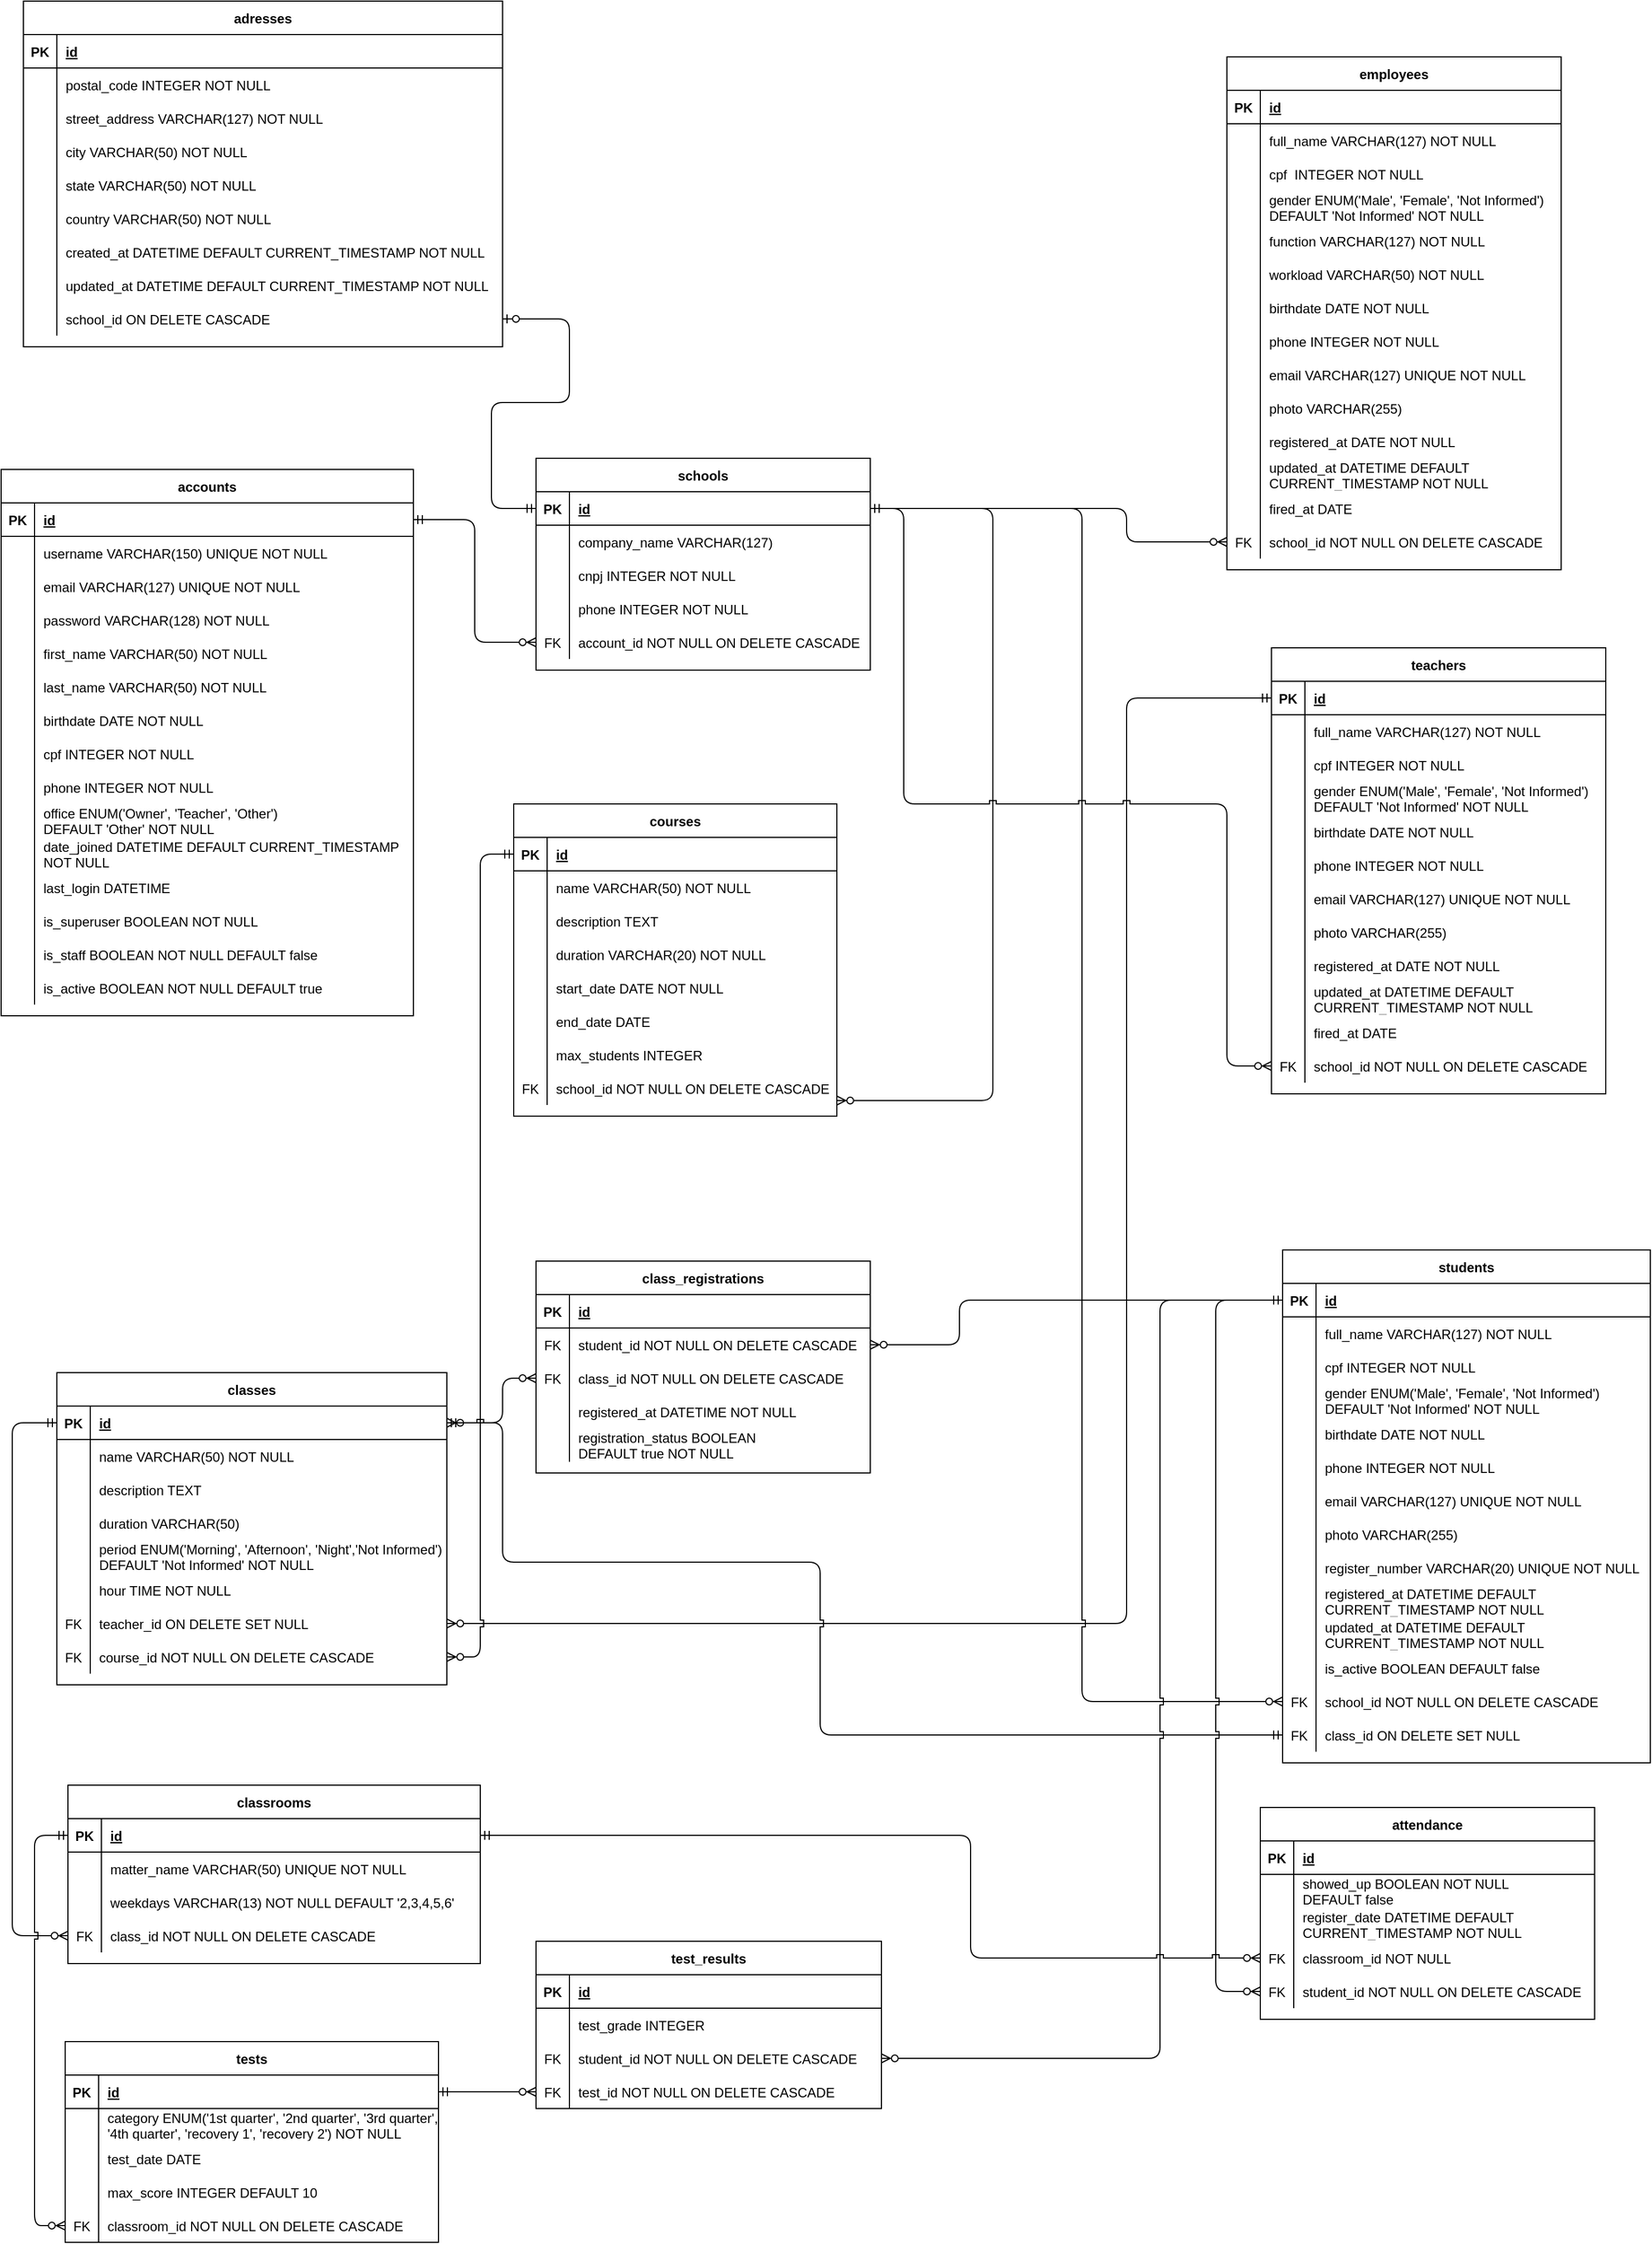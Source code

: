 <mxfile version="20.8.23" type="onedrive"><diagram id="R2lEEEUBdFMjLlhIrx00" name="Page-1"><mxGraphModel dx="1434" dy="2008" grid="1" gridSize="10" guides="1" tooltips="1" connect="1" arrows="1" fold="1" page="1" pageScale="1" pageWidth="850" pageHeight="1100" math="0" shadow="0" extFonts="Permanent Marker^https://fonts.googleapis.com/css?family=Permanent+Marker"><root><mxCell id="0"/><mxCell id="1" parent="0"/><mxCell id="C-vyLk0tnHw3VtMMgP7b-2" value="schools" style="shape=table;startSize=30;container=1;collapsible=1;childLayout=tableLayout;fixedRows=1;rowLines=0;fontStyle=1;align=center;resizeLast=1;" parent="1" vertex="1"><mxGeometry x="500" y="-670" width="300" height="190" as="geometry"/></mxCell><mxCell id="C-vyLk0tnHw3VtMMgP7b-3" value="" style="shape=partialRectangle;collapsible=0;dropTarget=0;pointerEvents=0;fillColor=none;points=[[0,0.5],[1,0.5]];portConstraint=eastwest;top=0;left=0;right=0;bottom=1;" parent="C-vyLk0tnHw3VtMMgP7b-2" vertex="1"><mxGeometry y="30" width="300" height="30" as="geometry"/></mxCell><mxCell id="C-vyLk0tnHw3VtMMgP7b-4" value="PK" style="shape=partialRectangle;overflow=hidden;connectable=0;fillColor=none;top=0;left=0;bottom=0;right=0;fontStyle=1;" parent="C-vyLk0tnHw3VtMMgP7b-3" vertex="1"><mxGeometry width="30" height="30" as="geometry"><mxRectangle width="30" height="30" as="alternateBounds"/></mxGeometry></mxCell><mxCell id="C-vyLk0tnHw3VtMMgP7b-5" value="id" style="shape=partialRectangle;overflow=hidden;connectable=0;fillColor=none;top=0;left=0;bottom=0;right=0;align=left;spacingLeft=6;fontStyle=5;" parent="C-vyLk0tnHw3VtMMgP7b-3" vertex="1"><mxGeometry x="30" width="270" height="30" as="geometry"><mxRectangle width="270" height="30" as="alternateBounds"/></mxGeometry></mxCell><mxCell id="Hvg5RRKPwOD89xQhnRcI-37" style="shape=partialRectangle;collapsible=0;dropTarget=0;pointerEvents=0;fillColor=none;points=[[0,0.5],[1,0.5]];portConstraint=eastwest;top=0;left=0;right=0;bottom=0;" parent="C-vyLk0tnHw3VtMMgP7b-2" vertex="1"><mxGeometry y="60" width="300" height="30" as="geometry"/></mxCell><mxCell id="Hvg5RRKPwOD89xQhnRcI-38" style="shape=partialRectangle;overflow=hidden;connectable=0;fillColor=none;top=0;left=0;bottom=0;right=0;" parent="Hvg5RRKPwOD89xQhnRcI-37" vertex="1"><mxGeometry width="30" height="30" as="geometry"><mxRectangle width="30" height="30" as="alternateBounds"/></mxGeometry></mxCell><mxCell id="Hvg5RRKPwOD89xQhnRcI-39" value="company_name VARCHAR(127)" style="shape=partialRectangle;overflow=hidden;connectable=0;fillColor=none;top=0;left=0;bottom=0;right=0;align=left;spacingLeft=6;" parent="Hvg5RRKPwOD89xQhnRcI-37" vertex="1"><mxGeometry x="30" width="270" height="30" as="geometry"><mxRectangle width="270" height="30" as="alternateBounds"/></mxGeometry></mxCell><mxCell id="Hvg5RRKPwOD89xQhnRcI-34" style="shape=partialRectangle;collapsible=0;dropTarget=0;pointerEvents=0;fillColor=none;points=[[0,0.5],[1,0.5]];portConstraint=eastwest;top=0;left=0;right=0;bottom=0;" parent="C-vyLk0tnHw3VtMMgP7b-2" vertex="1"><mxGeometry y="90" width="300" height="30" as="geometry"/></mxCell><mxCell id="Hvg5RRKPwOD89xQhnRcI-35" style="shape=partialRectangle;overflow=hidden;connectable=0;fillColor=none;top=0;left=0;bottom=0;right=0;" parent="Hvg5RRKPwOD89xQhnRcI-34" vertex="1"><mxGeometry width="30" height="30" as="geometry"><mxRectangle width="30" height="30" as="alternateBounds"/></mxGeometry></mxCell><mxCell id="Hvg5RRKPwOD89xQhnRcI-36" value="cnpj INTEGER NOT NULL" style="shape=partialRectangle;overflow=hidden;connectable=0;fillColor=none;top=0;left=0;bottom=0;right=0;align=left;spacingLeft=6;" parent="Hvg5RRKPwOD89xQhnRcI-34" vertex="1"><mxGeometry x="30" width="270" height="30" as="geometry"><mxRectangle width="270" height="30" as="alternateBounds"/></mxGeometry></mxCell><mxCell id="Hvg5RRKPwOD89xQhnRcI-135" style="shape=partialRectangle;collapsible=0;dropTarget=0;pointerEvents=0;fillColor=none;points=[[0,0.5],[1,0.5]];portConstraint=eastwest;top=0;left=0;right=0;bottom=0;" parent="C-vyLk0tnHw3VtMMgP7b-2" vertex="1"><mxGeometry y="120" width="300" height="30" as="geometry"/></mxCell><mxCell id="Hvg5RRKPwOD89xQhnRcI-136" style="shape=partialRectangle;overflow=hidden;connectable=0;fillColor=none;top=0;left=0;bottom=0;right=0;" parent="Hvg5RRKPwOD89xQhnRcI-135" vertex="1"><mxGeometry width="30" height="30" as="geometry"><mxRectangle width="30" height="30" as="alternateBounds"/></mxGeometry></mxCell><mxCell id="Hvg5RRKPwOD89xQhnRcI-137" value="phone INTEGER NOT NULL" style="shape=partialRectangle;overflow=hidden;connectable=0;fillColor=none;top=0;left=0;bottom=0;right=0;align=left;spacingLeft=6;" parent="Hvg5RRKPwOD89xQhnRcI-135" vertex="1"><mxGeometry x="30" width="270" height="30" as="geometry"><mxRectangle width="270" height="30" as="alternateBounds"/></mxGeometry></mxCell><mxCell id="Hvg5RRKPwOD89xQhnRcI-103" style="shape=partialRectangle;collapsible=0;dropTarget=0;pointerEvents=0;fillColor=none;points=[[0,0.5],[1,0.5]];portConstraint=eastwest;top=0;left=0;right=0;bottom=0;" parent="C-vyLk0tnHw3VtMMgP7b-2" vertex="1"><mxGeometry y="150" width="300" height="30" as="geometry"/></mxCell><mxCell id="Hvg5RRKPwOD89xQhnRcI-104" value="FK" style="shape=partialRectangle;overflow=hidden;connectable=0;fillColor=none;top=0;left=0;bottom=0;right=0;" parent="Hvg5RRKPwOD89xQhnRcI-103" vertex="1"><mxGeometry width="30" height="30" as="geometry"><mxRectangle width="30" height="30" as="alternateBounds"/></mxGeometry></mxCell><mxCell id="Hvg5RRKPwOD89xQhnRcI-105" value="account_id NOT NULL ON DELETE CASCADE" style="shape=partialRectangle;overflow=hidden;connectable=0;fillColor=none;top=0;left=0;bottom=0;right=0;align=left;spacingLeft=6;" parent="Hvg5RRKPwOD89xQhnRcI-103" vertex="1"><mxGeometry x="30" width="270" height="30" as="geometry"><mxRectangle width="270" height="30" as="alternateBounds"/></mxGeometry></mxCell><mxCell id="C-vyLk0tnHw3VtMMgP7b-13" value="adresses" style="shape=table;startSize=30;container=1;collapsible=1;childLayout=tableLayout;fixedRows=1;rowLines=0;fontStyle=1;align=center;resizeLast=1;" parent="1" vertex="1"><mxGeometry x="40" y="-1080" width="430" height="310" as="geometry"/></mxCell><mxCell id="C-vyLk0tnHw3VtMMgP7b-14" value="" style="shape=partialRectangle;collapsible=0;dropTarget=0;pointerEvents=0;fillColor=none;points=[[0,0.5],[1,0.5]];portConstraint=eastwest;top=0;left=0;right=0;bottom=1;" parent="C-vyLk0tnHw3VtMMgP7b-13" vertex="1"><mxGeometry y="30" width="430" height="30" as="geometry"/></mxCell><mxCell id="C-vyLk0tnHw3VtMMgP7b-15" value="PK" style="shape=partialRectangle;overflow=hidden;connectable=0;fillColor=none;top=0;left=0;bottom=0;right=0;fontStyle=1;" parent="C-vyLk0tnHw3VtMMgP7b-14" vertex="1"><mxGeometry width="30" height="30" as="geometry"><mxRectangle width="30" height="30" as="alternateBounds"/></mxGeometry></mxCell><mxCell id="C-vyLk0tnHw3VtMMgP7b-16" value="id" style="shape=partialRectangle;overflow=hidden;connectable=0;fillColor=none;top=0;left=0;bottom=0;right=0;align=left;spacingLeft=6;fontStyle=5;" parent="C-vyLk0tnHw3VtMMgP7b-14" vertex="1"><mxGeometry x="30" width="400" height="30" as="geometry"><mxRectangle width="400" height="30" as="alternateBounds"/></mxGeometry></mxCell><mxCell id="C-vyLk0tnHw3VtMMgP7b-17" value="" style="shape=partialRectangle;collapsible=0;dropTarget=0;pointerEvents=0;fillColor=none;points=[[0,0.5],[1,0.5]];portConstraint=eastwest;top=0;left=0;right=0;bottom=0;" parent="C-vyLk0tnHw3VtMMgP7b-13" vertex="1"><mxGeometry y="60" width="430" height="30" as="geometry"/></mxCell><mxCell id="C-vyLk0tnHw3VtMMgP7b-18" value="" style="shape=partialRectangle;overflow=hidden;connectable=0;fillColor=none;top=0;left=0;bottom=0;right=0;" parent="C-vyLk0tnHw3VtMMgP7b-17" vertex="1"><mxGeometry width="30" height="30" as="geometry"><mxRectangle width="30" height="30" as="alternateBounds"/></mxGeometry></mxCell><mxCell id="C-vyLk0tnHw3VtMMgP7b-19" value="postal_code INTEGER NOT NULL" style="shape=partialRectangle;overflow=hidden;connectable=0;fillColor=none;top=0;left=0;bottom=0;right=0;align=left;spacingLeft=6;" parent="C-vyLk0tnHw3VtMMgP7b-17" vertex="1"><mxGeometry x="30" width="400" height="30" as="geometry"><mxRectangle width="400" height="30" as="alternateBounds"/></mxGeometry></mxCell><mxCell id="C-vyLk0tnHw3VtMMgP7b-20" value="" style="shape=partialRectangle;collapsible=0;dropTarget=0;pointerEvents=0;fillColor=none;points=[[0,0.5],[1,0.5]];portConstraint=eastwest;top=0;left=0;right=0;bottom=0;" parent="C-vyLk0tnHw3VtMMgP7b-13" vertex="1"><mxGeometry y="90" width="430" height="30" as="geometry"/></mxCell><mxCell id="C-vyLk0tnHw3VtMMgP7b-21" value="" style="shape=partialRectangle;overflow=hidden;connectable=0;fillColor=none;top=0;left=0;bottom=0;right=0;" parent="C-vyLk0tnHw3VtMMgP7b-20" vertex="1"><mxGeometry width="30" height="30" as="geometry"><mxRectangle width="30" height="30" as="alternateBounds"/></mxGeometry></mxCell><mxCell id="C-vyLk0tnHw3VtMMgP7b-22" value="street_address VARCHAR(127) NOT NULL" style="shape=partialRectangle;overflow=hidden;connectable=0;fillColor=none;top=0;left=0;bottom=0;right=0;align=left;spacingLeft=6;" parent="C-vyLk0tnHw3VtMMgP7b-20" vertex="1"><mxGeometry x="30" width="400" height="30" as="geometry"><mxRectangle width="400" height="30" as="alternateBounds"/></mxGeometry></mxCell><mxCell id="Hvg5RRKPwOD89xQhnRcI-402" style="shape=partialRectangle;collapsible=0;dropTarget=0;pointerEvents=0;fillColor=none;points=[[0,0.5],[1,0.5]];portConstraint=eastwest;top=0;left=0;right=0;bottom=0;" parent="C-vyLk0tnHw3VtMMgP7b-13" vertex="1"><mxGeometry y="120" width="430" height="30" as="geometry"/></mxCell><mxCell id="Hvg5RRKPwOD89xQhnRcI-403" style="shape=partialRectangle;overflow=hidden;connectable=0;fillColor=none;top=0;left=0;bottom=0;right=0;" parent="Hvg5RRKPwOD89xQhnRcI-402" vertex="1"><mxGeometry width="30" height="30" as="geometry"><mxRectangle width="30" height="30" as="alternateBounds"/></mxGeometry></mxCell><mxCell id="Hvg5RRKPwOD89xQhnRcI-404" value="city VARCHAR(50) NOT NULL" style="shape=partialRectangle;overflow=hidden;connectable=0;fillColor=none;top=0;left=0;bottom=0;right=0;align=left;spacingLeft=6;" parent="Hvg5RRKPwOD89xQhnRcI-402" vertex="1"><mxGeometry x="30" width="400" height="30" as="geometry"><mxRectangle width="400" height="30" as="alternateBounds"/></mxGeometry></mxCell><mxCell id="Hvg5RRKPwOD89xQhnRcI-414" style="shape=partialRectangle;collapsible=0;dropTarget=0;pointerEvents=0;fillColor=none;points=[[0,0.5],[1,0.5]];portConstraint=eastwest;top=0;left=0;right=0;bottom=0;" parent="C-vyLk0tnHw3VtMMgP7b-13" vertex="1"><mxGeometry y="150" width="430" height="30" as="geometry"/></mxCell><mxCell id="Hvg5RRKPwOD89xQhnRcI-415" style="shape=partialRectangle;overflow=hidden;connectable=0;fillColor=none;top=0;left=0;bottom=0;right=0;" parent="Hvg5RRKPwOD89xQhnRcI-414" vertex="1"><mxGeometry width="30" height="30" as="geometry"><mxRectangle width="30" height="30" as="alternateBounds"/></mxGeometry></mxCell><mxCell id="Hvg5RRKPwOD89xQhnRcI-416" value="state VARCHAR(50) NOT NULL" style="shape=partialRectangle;overflow=hidden;connectable=0;fillColor=none;top=0;left=0;bottom=0;right=0;align=left;spacingLeft=6;" parent="Hvg5RRKPwOD89xQhnRcI-414" vertex="1"><mxGeometry x="30" width="400" height="30" as="geometry"><mxRectangle width="400" height="30" as="alternateBounds"/></mxGeometry></mxCell><mxCell id="Hvg5RRKPwOD89xQhnRcI-411" style="shape=partialRectangle;collapsible=0;dropTarget=0;pointerEvents=0;fillColor=none;points=[[0,0.5],[1,0.5]];portConstraint=eastwest;top=0;left=0;right=0;bottom=0;" parent="C-vyLk0tnHw3VtMMgP7b-13" vertex="1"><mxGeometry y="180" width="430" height="30" as="geometry"/></mxCell><mxCell id="Hvg5RRKPwOD89xQhnRcI-412" style="shape=partialRectangle;overflow=hidden;connectable=0;fillColor=none;top=0;left=0;bottom=0;right=0;" parent="Hvg5RRKPwOD89xQhnRcI-411" vertex="1"><mxGeometry width="30" height="30" as="geometry"><mxRectangle width="30" height="30" as="alternateBounds"/></mxGeometry></mxCell><mxCell id="Hvg5RRKPwOD89xQhnRcI-413" value="country VARCHAR(50) NOT NULL" style="shape=partialRectangle;overflow=hidden;connectable=0;fillColor=none;top=0;left=0;bottom=0;right=0;align=left;spacingLeft=6;" parent="Hvg5RRKPwOD89xQhnRcI-411" vertex="1"><mxGeometry x="30" width="400" height="30" as="geometry"><mxRectangle width="400" height="30" as="alternateBounds"/></mxGeometry></mxCell><mxCell id="Hvg5RRKPwOD89xQhnRcI-408" style="shape=partialRectangle;collapsible=0;dropTarget=0;pointerEvents=0;fillColor=none;points=[[0,0.5],[1,0.5]];portConstraint=eastwest;top=0;left=0;right=0;bottom=0;" parent="C-vyLk0tnHw3VtMMgP7b-13" vertex="1"><mxGeometry y="210" width="430" height="30" as="geometry"/></mxCell><mxCell id="Hvg5RRKPwOD89xQhnRcI-409" style="shape=partialRectangle;overflow=hidden;connectable=0;fillColor=none;top=0;left=0;bottom=0;right=0;" parent="Hvg5RRKPwOD89xQhnRcI-408" vertex="1"><mxGeometry width="30" height="30" as="geometry"><mxRectangle width="30" height="30" as="alternateBounds"/></mxGeometry></mxCell><mxCell id="Hvg5RRKPwOD89xQhnRcI-410" value="created_at DATETIME DEFAULT CURRENT_TIMESTAMP NOT NULL" style="shape=partialRectangle;overflow=hidden;connectable=0;fillColor=none;top=0;left=0;bottom=0;right=0;align=left;spacingLeft=6;" parent="Hvg5RRKPwOD89xQhnRcI-408" vertex="1"><mxGeometry x="30" width="400" height="30" as="geometry"><mxRectangle width="400" height="30" as="alternateBounds"/></mxGeometry></mxCell><mxCell id="Hvg5RRKPwOD89xQhnRcI-405" style="shape=partialRectangle;collapsible=0;dropTarget=0;pointerEvents=0;fillColor=none;points=[[0,0.5],[1,0.5]];portConstraint=eastwest;top=0;left=0;right=0;bottom=0;" parent="C-vyLk0tnHw3VtMMgP7b-13" vertex="1"><mxGeometry y="240" width="430" height="30" as="geometry"/></mxCell><mxCell id="Hvg5RRKPwOD89xQhnRcI-406" style="shape=partialRectangle;overflow=hidden;connectable=0;fillColor=none;top=0;left=0;bottom=0;right=0;" parent="Hvg5RRKPwOD89xQhnRcI-405" vertex="1"><mxGeometry width="30" height="30" as="geometry"><mxRectangle width="30" height="30" as="alternateBounds"/></mxGeometry></mxCell><mxCell id="Hvg5RRKPwOD89xQhnRcI-407" value="updated_at DATETIME DEFAULT CURRENT_TIMESTAMP NOT NULL" style="shape=partialRectangle;overflow=hidden;connectable=0;fillColor=none;top=0;left=0;bottom=0;right=0;align=left;spacingLeft=6;" parent="Hvg5RRKPwOD89xQhnRcI-405" vertex="1"><mxGeometry x="30" width="400" height="30" as="geometry"><mxRectangle width="400" height="30" as="alternateBounds"/></mxGeometry></mxCell><mxCell id="QQ_chmxF2QLCf_4wuJkC-44" style="shape=partialRectangle;collapsible=0;dropTarget=0;pointerEvents=0;fillColor=none;points=[[0,0.5],[1,0.5]];portConstraint=eastwest;top=0;left=0;right=0;bottom=0;" vertex="1" parent="C-vyLk0tnHw3VtMMgP7b-13"><mxGeometry y="270" width="430" height="30" as="geometry"/></mxCell><mxCell id="QQ_chmxF2QLCf_4wuJkC-45" style="shape=partialRectangle;overflow=hidden;connectable=0;fillColor=none;top=0;left=0;bottom=0;right=0;" vertex="1" parent="QQ_chmxF2QLCf_4wuJkC-44"><mxGeometry width="30" height="30" as="geometry"><mxRectangle width="30" height="30" as="alternateBounds"/></mxGeometry></mxCell><mxCell id="QQ_chmxF2QLCf_4wuJkC-46" value="school_id ON DELETE CASCADE" style="shape=partialRectangle;overflow=hidden;connectable=0;fillColor=none;top=0;left=0;bottom=0;right=0;align=left;spacingLeft=6;" vertex="1" parent="QQ_chmxF2QLCf_4wuJkC-44"><mxGeometry x="30" width="400" height="30" as="geometry"><mxRectangle width="400" height="30" as="alternateBounds"/></mxGeometry></mxCell><mxCell id="C-vyLk0tnHw3VtMMgP7b-23" value="accounts" style="shape=table;startSize=30;container=1;collapsible=1;childLayout=tableLayout;fixedRows=1;rowLines=0;fontStyle=1;align=center;resizeLast=1;" parent="1" vertex="1"><mxGeometry x="20" y="-660" width="370" height="490" as="geometry"/></mxCell><mxCell id="C-vyLk0tnHw3VtMMgP7b-24" value="" style="shape=partialRectangle;collapsible=0;dropTarget=0;pointerEvents=0;fillColor=none;points=[[0,0.5],[1,0.5]];portConstraint=eastwest;top=0;left=0;right=0;bottom=1;" parent="C-vyLk0tnHw3VtMMgP7b-23" vertex="1"><mxGeometry y="30" width="370" height="30" as="geometry"/></mxCell><mxCell id="C-vyLk0tnHw3VtMMgP7b-25" value="PK" style="shape=partialRectangle;overflow=hidden;connectable=0;fillColor=none;top=0;left=0;bottom=0;right=0;fontStyle=1;" parent="C-vyLk0tnHw3VtMMgP7b-24" vertex="1"><mxGeometry width="30" height="30" as="geometry"><mxRectangle width="30" height="30" as="alternateBounds"/></mxGeometry></mxCell><mxCell id="C-vyLk0tnHw3VtMMgP7b-26" value="id" style="shape=partialRectangle;overflow=hidden;connectable=0;fillColor=none;top=0;left=0;bottom=0;right=0;align=left;spacingLeft=6;fontStyle=5;" parent="C-vyLk0tnHw3VtMMgP7b-24" vertex="1"><mxGeometry x="30" width="340" height="30" as="geometry"><mxRectangle width="340" height="30" as="alternateBounds"/></mxGeometry></mxCell><mxCell id="C-vyLk0tnHw3VtMMgP7b-27" value="" style="shape=partialRectangle;collapsible=0;dropTarget=0;pointerEvents=0;fillColor=none;points=[[0,0.5],[1,0.5]];portConstraint=eastwest;top=0;left=0;right=0;bottom=0;" parent="C-vyLk0tnHw3VtMMgP7b-23" vertex="1"><mxGeometry y="60" width="370" height="30" as="geometry"/></mxCell><mxCell id="C-vyLk0tnHw3VtMMgP7b-28" value="" style="shape=partialRectangle;overflow=hidden;connectable=0;fillColor=none;top=0;left=0;bottom=0;right=0;" parent="C-vyLk0tnHw3VtMMgP7b-27" vertex="1"><mxGeometry width="30" height="30" as="geometry"><mxRectangle width="30" height="30" as="alternateBounds"/></mxGeometry></mxCell><mxCell id="C-vyLk0tnHw3VtMMgP7b-29" value="username VARCHAR(150) UNIQUE NOT NULL" style="shape=partialRectangle;overflow=hidden;connectable=0;fillColor=none;top=0;left=0;bottom=0;right=0;align=left;spacingLeft=6;" parent="C-vyLk0tnHw3VtMMgP7b-27" vertex="1"><mxGeometry x="30" width="340" height="30" as="geometry"><mxRectangle width="340" height="30" as="alternateBounds"/></mxGeometry></mxCell><mxCell id="Hvg5RRKPwOD89xQhnRcI-1" style="shape=partialRectangle;collapsible=0;dropTarget=0;pointerEvents=0;fillColor=none;points=[[0,0.5],[1,0.5]];portConstraint=eastwest;top=0;left=0;right=0;bottom=0;" parent="C-vyLk0tnHw3VtMMgP7b-23" vertex="1"><mxGeometry y="90" width="370" height="30" as="geometry"/></mxCell><mxCell id="Hvg5RRKPwOD89xQhnRcI-2" style="shape=partialRectangle;overflow=hidden;connectable=0;fillColor=none;top=0;left=0;bottom=0;right=0;" parent="Hvg5RRKPwOD89xQhnRcI-1" vertex="1"><mxGeometry width="30" height="30" as="geometry"><mxRectangle width="30" height="30" as="alternateBounds"/></mxGeometry></mxCell><mxCell id="Hvg5RRKPwOD89xQhnRcI-3" value="email VARCHAR(127) UNIQUE NOT NULL" style="shape=partialRectangle;overflow=hidden;connectable=0;fillColor=none;top=0;left=0;bottom=0;right=0;align=left;spacingLeft=6;" parent="Hvg5RRKPwOD89xQhnRcI-1" vertex="1"><mxGeometry x="30" width="340" height="30" as="geometry"><mxRectangle width="340" height="30" as="alternateBounds"/></mxGeometry></mxCell><mxCell id="Hvg5RRKPwOD89xQhnRcI-46" style="shape=partialRectangle;collapsible=0;dropTarget=0;pointerEvents=0;fillColor=none;points=[[0,0.5],[1,0.5]];portConstraint=eastwest;top=0;left=0;right=0;bottom=0;" parent="C-vyLk0tnHw3VtMMgP7b-23" vertex="1"><mxGeometry y="120" width="370" height="30" as="geometry"/></mxCell><mxCell id="Hvg5RRKPwOD89xQhnRcI-47" style="shape=partialRectangle;overflow=hidden;connectable=0;fillColor=none;top=0;left=0;bottom=0;right=0;" parent="Hvg5RRKPwOD89xQhnRcI-46" vertex="1"><mxGeometry width="30" height="30" as="geometry"><mxRectangle width="30" height="30" as="alternateBounds"/></mxGeometry></mxCell><mxCell id="Hvg5RRKPwOD89xQhnRcI-48" value="password VARCHAR(128) NOT NULL" style="shape=partialRectangle;overflow=hidden;connectable=0;fillColor=none;top=0;left=0;bottom=0;right=0;align=left;spacingLeft=6;" parent="Hvg5RRKPwOD89xQhnRcI-46" vertex="1"><mxGeometry x="30" width="340" height="30" as="geometry"><mxRectangle width="340" height="30" as="alternateBounds"/></mxGeometry></mxCell><mxCell id="Hvg5RRKPwOD89xQhnRcI-43" style="shape=partialRectangle;collapsible=0;dropTarget=0;pointerEvents=0;fillColor=none;points=[[0,0.5],[1,0.5]];portConstraint=eastwest;top=0;left=0;right=0;bottom=0;" parent="C-vyLk0tnHw3VtMMgP7b-23" vertex="1"><mxGeometry y="150" width="370" height="30" as="geometry"/></mxCell><mxCell id="Hvg5RRKPwOD89xQhnRcI-44" style="shape=partialRectangle;overflow=hidden;connectable=0;fillColor=none;top=0;left=0;bottom=0;right=0;" parent="Hvg5RRKPwOD89xQhnRcI-43" vertex="1"><mxGeometry width="30" height="30" as="geometry"><mxRectangle width="30" height="30" as="alternateBounds"/></mxGeometry></mxCell><mxCell id="Hvg5RRKPwOD89xQhnRcI-45" value="first_name VARCHAR(50) NOT NULL" style="shape=partialRectangle;overflow=hidden;connectable=0;fillColor=none;top=0;left=0;bottom=0;right=0;align=left;spacingLeft=6;" parent="Hvg5RRKPwOD89xQhnRcI-43" vertex="1"><mxGeometry x="30" width="340" height="30" as="geometry"><mxRectangle width="340" height="30" as="alternateBounds"/></mxGeometry></mxCell><mxCell id="QQ_chmxF2QLCf_4wuJkC-41" style="shape=partialRectangle;collapsible=0;dropTarget=0;pointerEvents=0;fillColor=none;points=[[0,0.5],[1,0.5]];portConstraint=eastwest;top=0;left=0;right=0;bottom=0;" vertex="1" parent="C-vyLk0tnHw3VtMMgP7b-23"><mxGeometry y="180" width="370" height="30" as="geometry"/></mxCell><mxCell id="QQ_chmxF2QLCf_4wuJkC-42" style="shape=partialRectangle;overflow=hidden;connectable=0;fillColor=none;top=0;left=0;bottom=0;right=0;" vertex="1" parent="QQ_chmxF2QLCf_4wuJkC-41"><mxGeometry width="30" height="30" as="geometry"><mxRectangle width="30" height="30" as="alternateBounds"/></mxGeometry></mxCell><mxCell id="QQ_chmxF2QLCf_4wuJkC-43" value="last_name VARCHAR(50) NOT NULL" style="shape=partialRectangle;overflow=hidden;connectable=0;fillColor=none;top=0;left=0;bottom=0;right=0;align=left;spacingLeft=6;" vertex="1" parent="QQ_chmxF2QLCf_4wuJkC-41"><mxGeometry x="30" width="340" height="30" as="geometry"><mxRectangle width="340" height="30" as="alternateBounds"/></mxGeometry></mxCell><mxCell id="Hvg5RRKPwOD89xQhnRcI-52" style="shape=partialRectangle;collapsible=0;dropTarget=0;pointerEvents=0;fillColor=none;points=[[0,0.5],[1,0.5]];portConstraint=eastwest;top=0;left=0;right=0;bottom=0;" parent="C-vyLk0tnHw3VtMMgP7b-23" vertex="1"><mxGeometry y="210" width="370" height="30" as="geometry"/></mxCell><mxCell id="Hvg5RRKPwOD89xQhnRcI-53" style="shape=partialRectangle;overflow=hidden;connectable=0;fillColor=none;top=0;left=0;bottom=0;right=0;" parent="Hvg5RRKPwOD89xQhnRcI-52" vertex="1"><mxGeometry width="30" height="30" as="geometry"><mxRectangle width="30" height="30" as="alternateBounds"/></mxGeometry></mxCell><mxCell id="Hvg5RRKPwOD89xQhnRcI-54" value="birthdate DATE NOT NULL" style="shape=partialRectangle;overflow=hidden;connectable=0;fillColor=none;top=0;left=0;bottom=0;right=0;align=left;spacingLeft=6;" parent="Hvg5RRKPwOD89xQhnRcI-52" vertex="1"><mxGeometry x="30" width="340" height="30" as="geometry"><mxRectangle width="340" height="30" as="alternateBounds"/></mxGeometry></mxCell><mxCell id="Hvg5RRKPwOD89xQhnRcI-49" style="shape=partialRectangle;collapsible=0;dropTarget=0;pointerEvents=0;fillColor=none;points=[[0,0.5],[1,0.5]];portConstraint=eastwest;top=0;left=0;right=0;bottom=0;" parent="C-vyLk0tnHw3VtMMgP7b-23" vertex="1"><mxGeometry y="240" width="370" height="30" as="geometry"/></mxCell><mxCell id="Hvg5RRKPwOD89xQhnRcI-50" style="shape=partialRectangle;overflow=hidden;connectable=0;fillColor=none;top=0;left=0;bottom=0;right=0;" parent="Hvg5RRKPwOD89xQhnRcI-49" vertex="1"><mxGeometry width="30" height="30" as="geometry"><mxRectangle width="30" height="30" as="alternateBounds"/></mxGeometry></mxCell><mxCell id="Hvg5RRKPwOD89xQhnRcI-51" value="cpf INTEGER NOT NULL" style="shape=partialRectangle;overflow=hidden;connectable=0;fillColor=none;top=0;left=0;bottom=0;right=0;align=left;spacingLeft=6;" parent="Hvg5RRKPwOD89xQhnRcI-49" vertex="1"><mxGeometry x="30" width="340" height="30" as="geometry"><mxRectangle width="340" height="30" as="alternateBounds"/></mxGeometry></mxCell><mxCell id="Hvg5RRKPwOD89xQhnRcI-132" style="shape=partialRectangle;collapsible=0;dropTarget=0;pointerEvents=0;fillColor=none;points=[[0,0.5],[1,0.5]];portConstraint=eastwest;top=0;left=0;right=0;bottom=0;" parent="C-vyLk0tnHw3VtMMgP7b-23" vertex="1"><mxGeometry y="270" width="370" height="30" as="geometry"/></mxCell><mxCell id="Hvg5RRKPwOD89xQhnRcI-133" style="shape=partialRectangle;overflow=hidden;connectable=0;fillColor=none;top=0;left=0;bottom=0;right=0;" parent="Hvg5RRKPwOD89xQhnRcI-132" vertex="1"><mxGeometry width="30" height="30" as="geometry"><mxRectangle width="30" height="30" as="alternateBounds"/></mxGeometry></mxCell><mxCell id="Hvg5RRKPwOD89xQhnRcI-134" value="phone INTEGER NOT NULL" style="shape=partialRectangle;overflow=hidden;connectable=0;fillColor=none;top=0;left=0;bottom=0;right=0;align=left;spacingLeft=6;" parent="Hvg5RRKPwOD89xQhnRcI-132" vertex="1"><mxGeometry x="30" width="340" height="30" as="geometry"><mxRectangle width="340" height="30" as="alternateBounds"/></mxGeometry></mxCell><mxCell id="Hvg5RRKPwOD89xQhnRcI-31" style="shape=partialRectangle;collapsible=0;dropTarget=0;pointerEvents=0;fillColor=none;points=[[0,0.5],[1,0.5]];portConstraint=eastwest;top=0;left=0;right=0;bottom=0;" parent="C-vyLk0tnHw3VtMMgP7b-23" vertex="1"><mxGeometry y="300" width="370" height="30" as="geometry"/></mxCell><mxCell id="Hvg5RRKPwOD89xQhnRcI-32" style="shape=partialRectangle;overflow=hidden;connectable=0;fillColor=none;top=0;left=0;bottom=0;right=0;" parent="Hvg5RRKPwOD89xQhnRcI-31" vertex="1"><mxGeometry width="30" height="30" as="geometry"><mxRectangle width="30" height="30" as="alternateBounds"/></mxGeometry></mxCell><mxCell id="Hvg5RRKPwOD89xQhnRcI-33" value="office ENUM('Owner', 'Teacher', 'Other') &#10;DEFAULT 'Other' NOT NULL" style="shape=partialRectangle;overflow=hidden;connectable=0;fillColor=none;top=0;left=0;bottom=0;right=0;align=left;spacingLeft=6;" parent="Hvg5RRKPwOD89xQhnRcI-31" vertex="1"><mxGeometry x="30" width="340" height="30" as="geometry"><mxRectangle width="340" height="30" as="alternateBounds"/></mxGeometry></mxCell><mxCell id="Hvg5RRKPwOD89xQhnRcI-25" style="shape=partialRectangle;collapsible=0;dropTarget=0;pointerEvents=0;fillColor=none;points=[[0,0.5],[1,0.5]];portConstraint=eastwest;top=0;left=0;right=0;bottom=0;" parent="C-vyLk0tnHw3VtMMgP7b-23" vertex="1"><mxGeometry y="330" width="370" height="30" as="geometry"/></mxCell><mxCell id="Hvg5RRKPwOD89xQhnRcI-26" style="shape=partialRectangle;overflow=hidden;connectable=0;fillColor=none;top=0;left=0;bottom=0;right=0;" parent="Hvg5RRKPwOD89xQhnRcI-25" vertex="1"><mxGeometry width="30" height="30" as="geometry"><mxRectangle width="30" height="30" as="alternateBounds"/></mxGeometry></mxCell><mxCell id="Hvg5RRKPwOD89xQhnRcI-27" value="date_joined DATETIME DEFAULT CURRENT_TIMESTAMP &#10;NOT NULL" style="shape=partialRectangle;overflow=hidden;connectable=0;fillColor=none;top=0;left=0;bottom=0;right=0;align=left;spacingLeft=6;" parent="Hvg5RRKPwOD89xQhnRcI-25" vertex="1"><mxGeometry x="30" width="340" height="30" as="geometry"><mxRectangle width="340" height="30" as="alternateBounds"/></mxGeometry></mxCell><mxCell id="Hvg5RRKPwOD89xQhnRcI-22" style="shape=partialRectangle;collapsible=0;dropTarget=0;pointerEvents=0;fillColor=none;points=[[0,0.5],[1,0.5]];portConstraint=eastwest;top=0;left=0;right=0;bottom=0;" parent="C-vyLk0tnHw3VtMMgP7b-23" vertex="1"><mxGeometry y="360" width="370" height="30" as="geometry"/></mxCell><mxCell id="Hvg5RRKPwOD89xQhnRcI-23" style="shape=partialRectangle;overflow=hidden;connectable=0;fillColor=none;top=0;left=0;bottom=0;right=0;" parent="Hvg5RRKPwOD89xQhnRcI-22" vertex="1"><mxGeometry width="30" height="30" as="geometry"><mxRectangle width="30" height="30" as="alternateBounds"/></mxGeometry></mxCell><mxCell id="Hvg5RRKPwOD89xQhnRcI-24" value="last_login DATETIME" style="shape=partialRectangle;overflow=hidden;connectable=0;fillColor=none;top=0;left=0;bottom=0;right=0;align=left;spacingLeft=6;" parent="Hvg5RRKPwOD89xQhnRcI-22" vertex="1"><mxGeometry x="30" width="340" height="30" as="geometry"><mxRectangle width="340" height="30" as="alternateBounds"/></mxGeometry></mxCell><mxCell id="Hvg5RRKPwOD89xQhnRcI-19" style="shape=partialRectangle;collapsible=0;dropTarget=0;pointerEvents=0;fillColor=none;points=[[0,0.5],[1,0.5]];portConstraint=eastwest;top=0;left=0;right=0;bottom=0;" parent="C-vyLk0tnHw3VtMMgP7b-23" vertex="1"><mxGeometry y="390" width="370" height="30" as="geometry"/></mxCell><mxCell id="Hvg5RRKPwOD89xQhnRcI-20" style="shape=partialRectangle;overflow=hidden;connectable=0;fillColor=none;top=0;left=0;bottom=0;right=0;" parent="Hvg5RRKPwOD89xQhnRcI-19" vertex="1"><mxGeometry width="30" height="30" as="geometry"><mxRectangle width="30" height="30" as="alternateBounds"/></mxGeometry></mxCell><mxCell id="Hvg5RRKPwOD89xQhnRcI-21" value="is_superuser BOOLEAN NOT NULL" style="shape=partialRectangle;overflow=hidden;connectable=0;fillColor=none;top=0;left=0;bottom=0;right=0;align=left;spacingLeft=6;" parent="Hvg5RRKPwOD89xQhnRcI-19" vertex="1"><mxGeometry x="30" width="340" height="30" as="geometry"><mxRectangle width="340" height="30" as="alternateBounds"/></mxGeometry></mxCell><mxCell id="Hvg5RRKPwOD89xQhnRcI-16" style="shape=partialRectangle;collapsible=0;dropTarget=0;pointerEvents=0;fillColor=none;points=[[0,0.5],[1,0.5]];portConstraint=eastwest;top=0;left=0;right=0;bottom=0;" parent="C-vyLk0tnHw3VtMMgP7b-23" vertex="1"><mxGeometry y="420" width="370" height="30" as="geometry"/></mxCell><mxCell id="Hvg5RRKPwOD89xQhnRcI-17" style="shape=partialRectangle;overflow=hidden;connectable=0;fillColor=none;top=0;left=0;bottom=0;right=0;" parent="Hvg5RRKPwOD89xQhnRcI-16" vertex="1"><mxGeometry width="30" height="30" as="geometry"><mxRectangle width="30" height="30" as="alternateBounds"/></mxGeometry></mxCell><mxCell id="Hvg5RRKPwOD89xQhnRcI-18" value="is_staff BOOLEAN NOT NULL DEFAULT false" style="shape=partialRectangle;overflow=hidden;connectable=0;fillColor=none;top=0;left=0;bottom=0;right=0;align=left;spacingLeft=6;" parent="Hvg5RRKPwOD89xQhnRcI-16" vertex="1"><mxGeometry x="30" width="340" height="30" as="geometry"><mxRectangle width="340" height="30" as="alternateBounds"/></mxGeometry></mxCell><mxCell id="Hvg5RRKPwOD89xQhnRcI-13" style="shape=partialRectangle;collapsible=0;dropTarget=0;pointerEvents=0;fillColor=none;points=[[0,0.5],[1,0.5]];portConstraint=eastwest;top=0;left=0;right=0;bottom=0;" parent="C-vyLk0tnHw3VtMMgP7b-23" vertex="1"><mxGeometry y="450" width="370" height="30" as="geometry"/></mxCell><mxCell id="Hvg5RRKPwOD89xQhnRcI-14" style="shape=partialRectangle;overflow=hidden;connectable=0;fillColor=none;top=0;left=0;bottom=0;right=0;" parent="Hvg5RRKPwOD89xQhnRcI-13" vertex="1"><mxGeometry width="30" height="30" as="geometry"><mxRectangle width="30" height="30" as="alternateBounds"/></mxGeometry></mxCell><mxCell id="Hvg5RRKPwOD89xQhnRcI-15" value="is_active BOOLEAN NOT NULL DEFAULT true" style="shape=partialRectangle;overflow=hidden;connectable=0;fillColor=none;top=0;left=0;bottom=0;right=0;align=left;spacingLeft=6;" parent="Hvg5RRKPwOD89xQhnRcI-13" vertex="1"><mxGeometry x="30" width="340" height="30" as="geometry"><mxRectangle width="340" height="30" as="alternateBounds"/></mxGeometry></mxCell><mxCell id="Hvg5RRKPwOD89xQhnRcI-55" value="students" style="shape=table;startSize=30;container=1;collapsible=1;childLayout=tableLayout;fixedRows=1;rowLines=0;fontStyle=1;align=center;resizeLast=1;" parent="1" vertex="1"><mxGeometry x="1170" y="40" width="330" height="460" as="geometry"/></mxCell><mxCell id="Hvg5RRKPwOD89xQhnRcI-56" value="" style="shape=partialRectangle;collapsible=0;dropTarget=0;pointerEvents=0;fillColor=none;points=[[0,0.5],[1,0.5]];portConstraint=eastwest;top=0;left=0;right=0;bottom=1;" parent="Hvg5RRKPwOD89xQhnRcI-55" vertex="1"><mxGeometry y="30" width="330" height="30" as="geometry"/></mxCell><mxCell id="Hvg5RRKPwOD89xQhnRcI-57" value="PK" style="shape=partialRectangle;overflow=hidden;connectable=0;fillColor=none;top=0;left=0;bottom=0;right=0;fontStyle=1;" parent="Hvg5RRKPwOD89xQhnRcI-56" vertex="1"><mxGeometry width="30" height="30" as="geometry"><mxRectangle width="30" height="30" as="alternateBounds"/></mxGeometry></mxCell><mxCell id="Hvg5RRKPwOD89xQhnRcI-58" value="id" style="shape=partialRectangle;overflow=hidden;connectable=0;fillColor=none;top=0;left=0;bottom=0;right=0;align=left;spacingLeft=6;fontStyle=5;" parent="Hvg5RRKPwOD89xQhnRcI-56" vertex="1"><mxGeometry x="30" width="300" height="30" as="geometry"><mxRectangle width="300" height="30" as="alternateBounds"/></mxGeometry></mxCell><mxCell id="Hvg5RRKPwOD89xQhnRcI-59" value="" style="shape=partialRectangle;collapsible=0;dropTarget=0;pointerEvents=0;fillColor=none;points=[[0,0.5],[1,0.5]];portConstraint=eastwest;top=0;left=0;right=0;bottom=0;" parent="Hvg5RRKPwOD89xQhnRcI-55" vertex="1"><mxGeometry y="60" width="330" height="30" as="geometry"/></mxCell><mxCell id="Hvg5RRKPwOD89xQhnRcI-60" value="" style="shape=partialRectangle;overflow=hidden;connectable=0;fillColor=none;top=0;left=0;bottom=0;right=0;" parent="Hvg5RRKPwOD89xQhnRcI-59" vertex="1"><mxGeometry width="30" height="30" as="geometry"><mxRectangle width="30" height="30" as="alternateBounds"/></mxGeometry></mxCell><mxCell id="Hvg5RRKPwOD89xQhnRcI-61" value="full_name VARCHAR(127) NOT NULL" style="shape=partialRectangle;overflow=hidden;connectable=0;fillColor=none;top=0;left=0;bottom=0;right=0;align=left;spacingLeft=6;" parent="Hvg5RRKPwOD89xQhnRcI-59" vertex="1"><mxGeometry x="30" width="300" height="30" as="geometry"><mxRectangle width="300" height="30" as="alternateBounds"/></mxGeometry></mxCell><mxCell id="Hvg5RRKPwOD89xQhnRcI-345" style="shape=partialRectangle;collapsible=0;dropTarget=0;pointerEvents=0;fillColor=none;points=[[0,0.5],[1,0.5]];portConstraint=eastwest;top=0;left=0;right=0;bottom=0;" parent="Hvg5RRKPwOD89xQhnRcI-55" vertex="1"><mxGeometry y="90" width="330" height="30" as="geometry"/></mxCell><mxCell id="Hvg5RRKPwOD89xQhnRcI-346" style="shape=partialRectangle;overflow=hidden;connectable=0;fillColor=none;top=0;left=0;bottom=0;right=0;" parent="Hvg5RRKPwOD89xQhnRcI-345" vertex="1"><mxGeometry width="30" height="30" as="geometry"><mxRectangle width="30" height="30" as="alternateBounds"/></mxGeometry></mxCell><mxCell id="Hvg5RRKPwOD89xQhnRcI-347" value="cpf INTEGER NOT NULL" style="shape=partialRectangle;overflow=hidden;connectable=0;fillColor=none;top=0;left=0;bottom=0;right=0;align=left;spacingLeft=6;" parent="Hvg5RRKPwOD89xQhnRcI-345" vertex="1"><mxGeometry x="30" width="300" height="30" as="geometry"><mxRectangle width="300" height="30" as="alternateBounds"/></mxGeometry></mxCell><mxCell id="Hvg5RRKPwOD89xQhnRcI-145" style="shape=partialRectangle;collapsible=0;dropTarget=0;pointerEvents=0;fillColor=none;points=[[0,0.5],[1,0.5]];portConstraint=eastwest;top=0;left=0;right=0;bottom=0;" parent="Hvg5RRKPwOD89xQhnRcI-55" vertex="1"><mxGeometry y="120" width="330" height="30" as="geometry"/></mxCell><mxCell id="Hvg5RRKPwOD89xQhnRcI-146" style="shape=partialRectangle;overflow=hidden;connectable=0;fillColor=none;top=0;left=0;bottom=0;right=0;" parent="Hvg5RRKPwOD89xQhnRcI-145" vertex="1"><mxGeometry width="30" height="30" as="geometry"><mxRectangle width="30" height="30" as="alternateBounds"/></mxGeometry></mxCell><mxCell id="Hvg5RRKPwOD89xQhnRcI-147" value="gender ENUM('Male', 'Female', 'Not Informed') &#10;DEFAULT 'Not Informed' NOT NULL" style="shape=partialRectangle;overflow=hidden;connectable=0;fillColor=none;top=0;left=0;bottom=0;right=0;align=left;spacingLeft=6;" parent="Hvg5RRKPwOD89xQhnRcI-145" vertex="1"><mxGeometry x="30" width="300" height="30" as="geometry"><mxRectangle width="300" height="30" as="alternateBounds"/></mxGeometry></mxCell><mxCell id="Hvg5RRKPwOD89xQhnRcI-62" value="" style="shape=partialRectangle;collapsible=0;dropTarget=0;pointerEvents=0;fillColor=none;points=[[0,0.5],[1,0.5]];portConstraint=eastwest;top=0;left=0;right=0;bottom=0;" parent="Hvg5RRKPwOD89xQhnRcI-55" vertex="1"><mxGeometry y="150" width="330" height="30" as="geometry"/></mxCell><mxCell id="Hvg5RRKPwOD89xQhnRcI-63" value="" style="shape=partialRectangle;overflow=hidden;connectable=0;fillColor=none;top=0;left=0;bottom=0;right=0;" parent="Hvg5RRKPwOD89xQhnRcI-62" vertex="1"><mxGeometry width="30" height="30" as="geometry"><mxRectangle width="30" height="30" as="alternateBounds"/></mxGeometry></mxCell><mxCell id="Hvg5RRKPwOD89xQhnRcI-64" value="birthdate DATE NOT NULL" style="shape=partialRectangle;overflow=hidden;connectable=0;fillColor=none;top=0;left=0;bottom=0;right=0;align=left;spacingLeft=6;" parent="Hvg5RRKPwOD89xQhnRcI-62" vertex="1"><mxGeometry x="30" width="300" height="30" as="geometry"><mxRectangle width="300" height="30" as="alternateBounds"/></mxGeometry></mxCell><mxCell id="Hvg5RRKPwOD89xQhnRcI-97" style="shape=partialRectangle;collapsible=0;dropTarget=0;pointerEvents=0;fillColor=none;points=[[0,0.5],[1,0.5]];portConstraint=eastwest;top=0;left=0;right=0;bottom=0;" parent="Hvg5RRKPwOD89xQhnRcI-55" vertex="1"><mxGeometry y="180" width="330" height="30" as="geometry"/></mxCell><mxCell id="Hvg5RRKPwOD89xQhnRcI-98" style="shape=partialRectangle;overflow=hidden;connectable=0;fillColor=none;top=0;left=0;bottom=0;right=0;" parent="Hvg5RRKPwOD89xQhnRcI-97" vertex="1"><mxGeometry width="30" height="30" as="geometry"><mxRectangle width="30" height="30" as="alternateBounds"/></mxGeometry></mxCell><mxCell id="Hvg5RRKPwOD89xQhnRcI-99" value="phone INTEGER NOT NULL" style="shape=partialRectangle;overflow=hidden;connectable=0;fillColor=none;top=0;left=0;bottom=0;right=0;align=left;spacingLeft=6;" parent="Hvg5RRKPwOD89xQhnRcI-97" vertex="1"><mxGeometry x="30" width="300" height="30" as="geometry"><mxRectangle width="300" height="30" as="alternateBounds"/></mxGeometry></mxCell><mxCell id="Hvg5RRKPwOD89xQhnRcI-94" style="shape=partialRectangle;collapsible=0;dropTarget=0;pointerEvents=0;fillColor=none;points=[[0,0.5],[1,0.5]];portConstraint=eastwest;top=0;left=0;right=0;bottom=0;" parent="Hvg5RRKPwOD89xQhnRcI-55" vertex="1"><mxGeometry y="210" width="330" height="30" as="geometry"/></mxCell><mxCell id="Hvg5RRKPwOD89xQhnRcI-95" style="shape=partialRectangle;overflow=hidden;connectable=0;fillColor=none;top=0;left=0;bottom=0;right=0;" parent="Hvg5RRKPwOD89xQhnRcI-94" vertex="1"><mxGeometry width="30" height="30" as="geometry"><mxRectangle width="30" height="30" as="alternateBounds"/></mxGeometry></mxCell><mxCell id="Hvg5RRKPwOD89xQhnRcI-96" value="email VARCHAR(127) UNIQUE NOT NULL" style="shape=partialRectangle;overflow=hidden;connectable=0;fillColor=none;top=0;left=0;bottom=0;right=0;align=left;spacingLeft=6;" parent="Hvg5RRKPwOD89xQhnRcI-94" vertex="1"><mxGeometry x="30" width="300" height="30" as="geometry"><mxRectangle width="300" height="30" as="alternateBounds"/></mxGeometry></mxCell><mxCell id="Hvg5RRKPwOD89xQhnRcI-91" style="shape=partialRectangle;collapsible=0;dropTarget=0;pointerEvents=0;fillColor=none;points=[[0,0.5],[1,0.5]];portConstraint=eastwest;top=0;left=0;right=0;bottom=0;" parent="Hvg5RRKPwOD89xQhnRcI-55" vertex="1"><mxGeometry y="240" width="330" height="30" as="geometry"/></mxCell><mxCell id="Hvg5RRKPwOD89xQhnRcI-92" style="shape=partialRectangle;overflow=hidden;connectable=0;fillColor=none;top=0;left=0;bottom=0;right=0;" parent="Hvg5RRKPwOD89xQhnRcI-91" vertex="1"><mxGeometry width="30" height="30" as="geometry"><mxRectangle width="30" height="30" as="alternateBounds"/></mxGeometry></mxCell><mxCell id="Hvg5RRKPwOD89xQhnRcI-93" value="photo VARCHAR(255)" style="shape=partialRectangle;overflow=hidden;connectable=0;fillColor=none;top=0;left=0;bottom=0;right=0;align=left;spacingLeft=6;" parent="Hvg5RRKPwOD89xQhnRcI-91" vertex="1"><mxGeometry x="30" width="300" height="30" as="geometry"><mxRectangle width="300" height="30" as="alternateBounds"/></mxGeometry></mxCell><mxCell id="Hvg5RRKPwOD89xQhnRcI-243" style="shape=partialRectangle;collapsible=0;dropTarget=0;pointerEvents=0;fillColor=none;points=[[0,0.5],[1,0.5]];portConstraint=eastwest;top=0;left=0;right=0;bottom=0;" parent="Hvg5RRKPwOD89xQhnRcI-55" vertex="1"><mxGeometry y="270" width="330" height="30" as="geometry"/></mxCell><mxCell id="Hvg5RRKPwOD89xQhnRcI-244" style="shape=partialRectangle;overflow=hidden;connectable=0;fillColor=none;top=0;left=0;bottom=0;right=0;" parent="Hvg5RRKPwOD89xQhnRcI-243" vertex="1"><mxGeometry width="30" height="30" as="geometry"><mxRectangle width="30" height="30" as="alternateBounds"/></mxGeometry></mxCell><mxCell id="Hvg5RRKPwOD89xQhnRcI-245" value="register_number VARCHAR(20) UNIQUE NOT NULL" style="shape=partialRectangle;overflow=hidden;connectable=0;fillColor=none;top=0;left=0;bottom=0;right=0;align=left;spacingLeft=6;" parent="Hvg5RRKPwOD89xQhnRcI-243" vertex="1"><mxGeometry x="30" width="300" height="30" as="geometry"><mxRectangle width="300" height="30" as="alternateBounds"/></mxGeometry></mxCell><mxCell id="Hvg5RRKPwOD89xQhnRcI-88" style="shape=partialRectangle;collapsible=0;dropTarget=0;pointerEvents=0;fillColor=none;points=[[0,0.5],[1,0.5]];portConstraint=eastwest;top=0;left=0;right=0;bottom=0;" parent="Hvg5RRKPwOD89xQhnRcI-55" vertex="1"><mxGeometry y="300" width="330" height="30" as="geometry"/></mxCell><mxCell id="Hvg5RRKPwOD89xQhnRcI-89" style="shape=partialRectangle;overflow=hidden;connectable=0;fillColor=none;top=0;left=0;bottom=0;right=0;" parent="Hvg5RRKPwOD89xQhnRcI-88" vertex="1"><mxGeometry width="30" height="30" as="geometry"><mxRectangle width="30" height="30" as="alternateBounds"/></mxGeometry></mxCell><mxCell id="Hvg5RRKPwOD89xQhnRcI-90" value="registered_at DATETIME DEFAULT &#10;CURRENT_TIMESTAMP NOT NULL" style="shape=partialRectangle;overflow=hidden;connectable=0;fillColor=none;top=0;left=0;bottom=0;right=0;align=left;spacingLeft=6;" parent="Hvg5RRKPwOD89xQhnRcI-88" vertex="1"><mxGeometry x="30" width="300" height="30" as="geometry"><mxRectangle width="300" height="30" as="alternateBounds"/></mxGeometry></mxCell><mxCell id="Hvg5RRKPwOD89xQhnRcI-85" style="shape=partialRectangle;collapsible=0;dropTarget=0;pointerEvents=0;fillColor=none;points=[[0,0.5],[1,0.5]];portConstraint=eastwest;top=0;left=0;right=0;bottom=0;" parent="Hvg5RRKPwOD89xQhnRcI-55" vertex="1"><mxGeometry y="330" width="330" height="30" as="geometry"/></mxCell><mxCell id="Hvg5RRKPwOD89xQhnRcI-86" style="shape=partialRectangle;overflow=hidden;connectable=0;fillColor=none;top=0;left=0;bottom=0;right=0;" parent="Hvg5RRKPwOD89xQhnRcI-85" vertex="1"><mxGeometry width="30" height="30" as="geometry"><mxRectangle width="30" height="30" as="alternateBounds"/></mxGeometry></mxCell><mxCell id="Hvg5RRKPwOD89xQhnRcI-87" value="updated_at DATETIME DEFAULT&#10;CURRENT_TIMESTAMP NOT NULL" style="shape=partialRectangle;overflow=hidden;connectable=0;fillColor=none;top=0;left=0;bottom=0;right=0;align=left;spacingLeft=6;" parent="Hvg5RRKPwOD89xQhnRcI-85" vertex="1"><mxGeometry x="30" width="300" height="30" as="geometry"><mxRectangle width="300" height="30" as="alternateBounds"/></mxGeometry></mxCell><mxCell id="Hvg5RRKPwOD89xQhnRcI-151" style="shape=partialRectangle;collapsible=0;dropTarget=0;pointerEvents=0;fillColor=none;points=[[0,0.5],[1,0.5]];portConstraint=eastwest;top=0;left=0;right=0;bottom=0;" parent="Hvg5RRKPwOD89xQhnRcI-55" vertex="1"><mxGeometry y="360" width="330" height="30" as="geometry"/></mxCell><mxCell id="Hvg5RRKPwOD89xQhnRcI-152" style="shape=partialRectangle;overflow=hidden;connectable=0;fillColor=none;top=0;left=0;bottom=0;right=0;" parent="Hvg5RRKPwOD89xQhnRcI-151" vertex="1"><mxGeometry width="30" height="30" as="geometry"><mxRectangle width="30" height="30" as="alternateBounds"/></mxGeometry></mxCell><mxCell id="Hvg5RRKPwOD89xQhnRcI-153" value="is_active BOOLEAN DEFAULT false" style="shape=partialRectangle;overflow=hidden;connectable=0;fillColor=none;top=0;left=0;bottom=0;right=0;align=left;spacingLeft=6;" parent="Hvg5RRKPwOD89xQhnRcI-151" vertex="1"><mxGeometry x="30" width="300" height="30" as="geometry"><mxRectangle width="300" height="30" as="alternateBounds"/></mxGeometry></mxCell><mxCell id="Hvg5RRKPwOD89xQhnRcI-256" style="shape=partialRectangle;collapsible=0;dropTarget=0;pointerEvents=0;fillColor=none;points=[[0,0.5],[1,0.5]];portConstraint=eastwest;top=0;left=0;right=0;bottom=0;" parent="Hvg5RRKPwOD89xQhnRcI-55" vertex="1"><mxGeometry y="390" width="330" height="30" as="geometry"/></mxCell><mxCell id="Hvg5RRKPwOD89xQhnRcI-257" value="FK" style="shape=partialRectangle;overflow=hidden;connectable=0;fillColor=none;top=0;left=0;bottom=0;right=0;" parent="Hvg5RRKPwOD89xQhnRcI-256" vertex="1"><mxGeometry width="30" height="30" as="geometry"><mxRectangle width="30" height="30" as="alternateBounds"/></mxGeometry></mxCell><mxCell id="Hvg5RRKPwOD89xQhnRcI-258" value="school_id NOT NULL ON DELETE CASCADE" style="shape=partialRectangle;overflow=hidden;connectable=0;fillColor=none;top=0;left=0;bottom=0;right=0;align=left;spacingLeft=6;" parent="Hvg5RRKPwOD89xQhnRcI-256" vertex="1"><mxGeometry x="30" width="300" height="30" as="geometry"><mxRectangle width="300" height="30" as="alternateBounds"/></mxGeometry></mxCell><mxCell id="Hvg5RRKPwOD89xQhnRcI-252" style="shape=partialRectangle;collapsible=0;dropTarget=0;pointerEvents=0;fillColor=none;points=[[0,0.5],[1,0.5]];portConstraint=eastwest;top=0;left=0;right=0;bottom=0;" parent="Hvg5RRKPwOD89xQhnRcI-55" vertex="1"><mxGeometry y="420" width="330" height="30" as="geometry"/></mxCell><mxCell id="Hvg5RRKPwOD89xQhnRcI-253" value="FK" style="shape=partialRectangle;overflow=hidden;connectable=0;fillColor=none;top=0;left=0;bottom=0;right=0;" parent="Hvg5RRKPwOD89xQhnRcI-252" vertex="1"><mxGeometry width="30" height="30" as="geometry"><mxRectangle width="30" height="30" as="alternateBounds"/></mxGeometry></mxCell><mxCell id="Hvg5RRKPwOD89xQhnRcI-254" value="class_id ON DELETE SET NULL" style="shape=partialRectangle;overflow=hidden;connectable=0;fillColor=none;top=0;left=0;bottom=0;right=0;align=left;spacingLeft=6;" parent="Hvg5RRKPwOD89xQhnRcI-252" vertex="1"><mxGeometry x="30" width="300" height="30" as="geometry"><mxRectangle width="300" height="30" as="alternateBounds"/></mxGeometry></mxCell><mxCell id="Hvg5RRKPwOD89xQhnRcI-65" value="class_registrations" style="shape=table;startSize=30;container=1;collapsible=1;childLayout=tableLayout;fixedRows=1;rowLines=0;fontStyle=1;align=center;resizeLast=1;" parent="1" vertex="1"><mxGeometry x="500" y="50" width="300" height="190" as="geometry"/></mxCell><mxCell id="Hvg5RRKPwOD89xQhnRcI-66" value="" style="shape=partialRectangle;collapsible=0;dropTarget=0;pointerEvents=0;fillColor=none;points=[[0,0.5],[1,0.5]];portConstraint=eastwest;top=0;left=0;right=0;bottom=1;" parent="Hvg5RRKPwOD89xQhnRcI-65" vertex="1"><mxGeometry y="30" width="300" height="30" as="geometry"/></mxCell><mxCell id="Hvg5RRKPwOD89xQhnRcI-67" value="PK" style="shape=partialRectangle;overflow=hidden;connectable=0;fillColor=none;top=0;left=0;bottom=0;right=0;fontStyle=1;" parent="Hvg5RRKPwOD89xQhnRcI-66" vertex="1"><mxGeometry width="30" height="30" as="geometry"><mxRectangle width="30" height="30" as="alternateBounds"/></mxGeometry></mxCell><mxCell id="Hvg5RRKPwOD89xQhnRcI-68" value="id" style="shape=partialRectangle;overflow=hidden;connectable=0;fillColor=none;top=0;left=0;bottom=0;right=0;align=left;spacingLeft=6;fontStyle=5;" parent="Hvg5RRKPwOD89xQhnRcI-66" vertex="1"><mxGeometry x="30" width="270" height="30" as="geometry"><mxRectangle width="270" height="30" as="alternateBounds"/></mxGeometry></mxCell><mxCell id="Hvg5RRKPwOD89xQhnRcI-69" value="" style="shape=partialRectangle;collapsible=0;dropTarget=0;pointerEvents=0;fillColor=none;points=[[0,0.5],[1,0.5]];portConstraint=eastwest;top=0;left=0;right=0;bottom=0;" parent="Hvg5RRKPwOD89xQhnRcI-65" vertex="1"><mxGeometry y="60" width="300" height="30" as="geometry"/></mxCell><mxCell id="Hvg5RRKPwOD89xQhnRcI-70" value="FK" style="shape=partialRectangle;overflow=hidden;connectable=0;fillColor=none;top=0;left=0;bottom=0;right=0;" parent="Hvg5RRKPwOD89xQhnRcI-69" vertex="1"><mxGeometry width="30" height="30" as="geometry"><mxRectangle width="30" height="30" as="alternateBounds"/></mxGeometry></mxCell><mxCell id="Hvg5RRKPwOD89xQhnRcI-71" value="student_id NOT NULL ON DELETE CASCADE" style="shape=partialRectangle;overflow=hidden;connectable=0;fillColor=none;top=0;left=0;bottom=0;right=0;align=left;spacingLeft=6;" parent="Hvg5RRKPwOD89xQhnRcI-69" vertex="1"><mxGeometry x="30" width="270" height="30" as="geometry"><mxRectangle width="270" height="30" as="alternateBounds"/></mxGeometry></mxCell><mxCell id="Hvg5RRKPwOD89xQhnRcI-72" value="" style="shape=partialRectangle;collapsible=0;dropTarget=0;pointerEvents=0;fillColor=none;points=[[0,0.5],[1,0.5]];portConstraint=eastwest;top=0;left=0;right=0;bottom=0;" parent="Hvg5RRKPwOD89xQhnRcI-65" vertex="1"><mxGeometry y="90" width="300" height="30" as="geometry"/></mxCell><mxCell id="Hvg5RRKPwOD89xQhnRcI-73" value="FK" style="shape=partialRectangle;overflow=hidden;connectable=0;fillColor=none;top=0;left=0;bottom=0;right=0;" parent="Hvg5RRKPwOD89xQhnRcI-72" vertex="1"><mxGeometry width="30" height="30" as="geometry"><mxRectangle width="30" height="30" as="alternateBounds"/></mxGeometry></mxCell><mxCell id="Hvg5RRKPwOD89xQhnRcI-74" value="class_id NOT NULL ON DELETE CASCADE" style="shape=partialRectangle;overflow=hidden;connectable=0;fillColor=none;top=0;left=0;bottom=0;right=0;align=left;spacingLeft=6;" parent="Hvg5RRKPwOD89xQhnRcI-72" vertex="1"><mxGeometry x="30" width="270" height="30" as="geometry"><mxRectangle width="270" height="30" as="alternateBounds"/></mxGeometry></mxCell><mxCell id="Hvg5RRKPwOD89xQhnRcI-230" style="shape=partialRectangle;collapsible=0;dropTarget=0;pointerEvents=0;fillColor=none;points=[[0,0.5],[1,0.5]];portConstraint=eastwest;top=0;left=0;right=0;bottom=0;" parent="Hvg5RRKPwOD89xQhnRcI-65" vertex="1"><mxGeometry y="120" width="300" height="30" as="geometry"/></mxCell><mxCell id="Hvg5RRKPwOD89xQhnRcI-231" style="shape=partialRectangle;overflow=hidden;connectable=0;fillColor=none;top=0;left=0;bottom=0;right=0;" parent="Hvg5RRKPwOD89xQhnRcI-230" vertex="1"><mxGeometry width="30" height="30" as="geometry"><mxRectangle width="30" height="30" as="alternateBounds"/></mxGeometry></mxCell><mxCell id="Hvg5RRKPwOD89xQhnRcI-232" value="registered_at DATETIME NOT NULL" style="shape=partialRectangle;overflow=hidden;connectable=0;fillColor=none;top=0;left=0;bottom=0;right=0;align=left;spacingLeft=6;" parent="Hvg5RRKPwOD89xQhnRcI-230" vertex="1"><mxGeometry x="30" width="270" height="30" as="geometry"><mxRectangle width="270" height="30" as="alternateBounds"/></mxGeometry></mxCell><mxCell id="Hvg5RRKPwOD89xQhnRcI-236" style="shape=partialRectangle;collapsible=0;dropTarget=0;pointerEvents=0;fillColor=none;points=[[0,0.5],[1,0.5]];portConstraint=eastwest;top=0;left=0;right=0;bottom=0;" parent="Hvg5RRKPwOD89xQhnRcI-65" vertex="1"><mxGeometry y="150" width="300" height="30" as="geometry"/></mxCell><mxCell id="Hvg5RRKPwOD89xQhnRcI-237" style="shape=partialRectangle;overflow=hidden;connectable=0;fillColor=none;top=0;left=0;bottom=0;right=0;" parent="Hvg5RRKPwOD89xQhnRcI-236" vertex="1"><mxGeometry width="30" height="30" as="geometry"><mxRectangle width="30" height="30" as="alternateBounds"/></mxGeometry></mxCell><mxCell id="Hvg5RRKPwOD89xQhnRcI-238" value="registration_status BOOLEAN &#10;DEFAULT true NOT NULL" style="shape=partialRectangle;overflow=hidden;connectable=0;fillColor=none;top=0;left=0;bottom=0;right=0;align=left;spacingLeft=6;" parent="Hvg5RRKPwOD89xQhnRcI-236" vertex="1"><mxGeometry x="30" width="270" height="30" as="geometry"><mxRectangle width="270" height="30" as="alternateBounds"/></mxGeometry></mxCell><mxCell id="Hvg5RRKPwOD89xQhnRcI-75" value="courses" style="shape=table;startSize=30;container=1;collapsible=1;childLayout=tableLayout;fixedRows=1;rowLines=0;fontStyle=1;align=center;resizeLast=1;" parent="1" vertex="1"><mxGeometry x="480" y="-360" width="290" height="280" as="geometry"/></mxCell><mxCell id="Hvg5RRKPwOD89xQhnRcI-76" value="" style="shape=partialRectangle;collapsible=0;dropTarget=0;pointerEvents=0;fillColor=none;points=[[0,0.5],[1,0.5]];portConstraint=eastwest;top=0;left=0;right=0;bottom=1;" parent="Hvg5RRKPwOD89xQhnRcI-75" vertex="1"><mxGeometry y="30" width="290" height="30" as="geometry"/></mxCell><mxCell id="Hvg5RRKPwOD89xQhnRcI-77" value="PK" style="shape=partialRectangle;overflow=hidden;connectable=0;fillColor=none;top=0;left=0;bottom=0;right=0;fontStyle=1;" parent="Hvg5RRKPwOD89xQhnRcI-76" vertex="1"><mxGeometry width="30" height="30" as="geometry"><mxRectangle width="30" height="30" as="alternateBounds"/></mxGeometry></mxCell><mxCell id="Hvg5RRKPwOD89xQhnRcI-78" value="id" style="shape=partialRectangle;overflow=hidden;connectable=0;fillColor=none;top=0;left=0;bottom=0;right=0;align=left;spacingLeft=6;fontStyle=5;" parent="Hvg5RRKPwOD89xQhnRcI-76" vertex="1"><mxGeometry x="30" width="260" height="30" as="geometry"><mxRectangle width="260" height="30" as="alternateBounds"/></mxGeometry></mxCell><mxCell id="Hvg5RRKPwOD89xQhnRcI-79" value="" style="shape=partialRectangle;collapsible=0;dropTarget=0;pointerEvents=0;fillColor=none;points=[[0,0.5],[1,0.5]];portConstraint=eastwest;top=0;left=0;right=0;bottom=0;" parent="Hvg5RRKPwOD89xQhnRcI-75" vertex="1"><mxGeometry y="60" width="290" height="30" as="geometry"/></mxCell><mxCell id="Hvg5RRKPwOD89xQhnRcI-80" value="" style="shape=partialRectangle;overflow=hidden;connectable=0;fillColor=none;top=0;left=0;bottom=0;right=0;" parent="Hvg5RRKPwOD89xQhnRcI-79" vertex="1"><mxGeometry width="30" height="30" as="geometry"><mxRectangle width="30" height="30" as="alternateBounds"/></mxGeometry></mxCell><mxCell id="Hvg5RRKPwOD89xQhnRcI-81" value="name VARCHAR(50) NOT NULL" style="shape=partialRectangle;overflow=hidden;connectable=0;fillColor=none;top=0;left=0;bottom=0;right=0;align=left;spacingLeft=6;" parent="Hvg5RRKPwOD89xQhnRcI-79" vertex="1"><mxGeometry x="30" width="260" height="30" as="geometry"><mxRectangle width="260" height="30" as="alternateBounds"/></mxGeometry></mxCell><mxCell id="Hvg5RRKPwOD89xQhnRcI-82" value="" style="shape=partialRectangle;collapsible=0;dropTarget=0;pointerEvents=0;fillColor=none;points=[[0,0.5],[1,0.5]];portConstraint=eastwest;top=0;left=0;right=0;bottom=0;" parent="Hvg5RRKPwOD89xQhnRcI-75" vertex="1"><mxGeometry y="90" width="290" height="30" as="geometry"/></mxCell><mxCell id="Hvg5RRKPwOD89xQhnRcI-83" value="" style="shape=partialRectangle;overflow=hidden;connectable=0;fillColor=none;top=0;left=0;bottom=0;right=0;" parent="Hvg5RRKPwOD89xQhnRcI-82" vertex="1"><mxGeometry width="30" height="30" as="geometry"><mxRectangle width="30" height="30" as="alternateBounds"/></mxGeometry></mxCell><mxCell id="Hvg5RRKPwOD89xQhnRcI-84" value="description TEXT" style="shape=partialRectangle;overflow=hidden;connectable=0;fillColor=none;top=0;left=0;bottom=0;right=0;align=left;spacingLeft=6;" parent="Hvg5RRKPwOD89xQhnRcI-82" vertex="1"><mxGeometry x="30" width="260" height="30" as="geometry"><mxRectangle width="260" height="30" as="alternateBounds"/></mxGeometry></mxCell><mxCell id="Hvg5RRKPwOD89xQhnRcI-154" style="shape=partialRectangle;collapsible=0;dropTarget=0;pointerEvents=0;fillColor=none;points=[[0,0.5],[1,0.5]];portConstraint=eastwest;top=0;left=0;right=0;bottom=0;" parent="Hvg5RRKPwOD89xQhnRcI-75" vertex="1"><mxGeometry y="120" width="290" height="30" as="geometry"/></mxCell><mxCell id="Hvg5RRKPwOD89xQhnRcI-155" style="shape=partialRectangle;overflow=hidden;connectable=0;fillColor=none;top=0;left=0;bottom=0;right=0;" parent="Hvg5RRKPwOD89xQhnRcI-154" vertex="1"><mxGeometry width="30" height="30" as="geometry"><mxRectangle width="30" height="30" as="alternateBounds"/></mxGeometry></mxCell><mxCell id="Hvg5RRKPwOD89xQhnRcI-156" value="duration VARCHAR(20) NOT NULL" style="shape=partialRectangle;overflow=hidden;connectable=0;fillColor=none;top=0;left=0;bottom=0;right=0;align=left;spacingLeft=6;" parent="Hvg5RRKPwOD89xQhnRcI-154" vertex="1"><mxGeometry x="30" width="260" height="30" as="geometry"><mxRectangle width="260" height="30" as="alternateBounds"/></mxGeometry></mxCell><mxCell id="Hvg5RRKPwOD89xQhnRcI-197" style="shape=partialRectangle;collapsible=0;dropTarget=0;pointerEvents=0;fillColor=none;points=[[0,0.5],[1,0.5]];portConstraint=eastwest;top=0;left=0;right=0;bottom=0;" parent="Hvg5RRKPwOD89xQhnRcI-75" vertex="1"><mxGeometry y="150" width="290" height="30" as="geometry"/></mxCell><mxCell id="Hvg5RRKPwOD89xQhnRcI-198" style="shape=partialRectangle;overflow=hidden;connectable=0;fillColor=none;top=0;left=0;bottom=0;right=0;" parent="Hvg5RRKPwOD89xQhnRcI-197" vertex="1"><mxGeometry width="30" height="30" as="geometry"><mxRectangle width="30" height="30" as="alternateBounds"/></mxGeometry></mxCell><mxCell id="Hvg5RRKPwOD89xQhnRcI-199" value="start_date DATE NOT NULL" style="shape=partialRectangle;overflow=hidden;connectable=0;fillColor=none;top=0;left=0;bottom=0;right=0;align=left;spacingLeft=6;" parent="Hvg5RRKPwOD89xQhnRcI-197" vertex="1"><mxGeometry x="30" width="260" height="30" as="geometry"><mxRectangle width="260" height="30" as="alternateBounds"/></mxGeometry></mxCell><mxCell id="Hvg5RRKPwOD89xQhnRcI-200" style="shape=partialRectangle;collapsible=0;dropTarget=0;pointerEvents=0;fillColor=none;points=[[0,0.5],[1,0.5]];portConstraint=eastwest;top=0;left=0;right=0;bottom=0;" parent="Hvg5RRKPwOD89xQhnRcI-75" vertex="1"><mxGeometry y="180" width="290" height="30" as="geometry"/></mxCell><mxCell id="Hvg5RRKPwOD89xQhnRcI-201" style="shape=partialRectangle;overflow=hidden;connectable=0;fillColor=none;top=0;left=0;bottom=0;right=0;" parent="Hvg5RRKPwOD89xQhnRcI-200" vertex="1"><mxGeometry width="30" height="30" as="geometry"><mxRectangle width="30" height="30" as="alternateBounds"/></mxGeometry></mxCell><mxCell id="Hvg5RRKPwOD89xQhnRcI-202" value="end_date DATE" style="shape=partialRectangle;overflow=hidden;connectable=0;fillColor=none;top=0;left=0;bottom=0;right=0;align=left;spacingLeft=6;" parent="Hvg5RRKPwOD89xQhnRcI-200" vertex="1"><mxGeometry x="30" width="260" height="30" as="geometry"><mxRectangle width="260" height="30" as="alternateBounds"/></mxGeometry></mxCell><mxCell id="Hvg5RRKPwOD89xQhnRcI-203" style="shape=partialRectangle;collapsible=0;dropTarget=0;pointerEvents=0;fillColor=none;points=[[0,0.5],[1,0.5]];portConstraint=eastwest;top=0;left=0;right=0;bottom=0;" parent="Hvg5RRKPwOD89xQhnRcI-75" vertex="1"><mxGeometry y="210" width="290" height="30" as="geometry"/></mxCell><mxCell id="Hvg5RRKPwOD89xQhnRcI-204" style="shape=partialRectangle;overflow=hidden;connectable=0;fillColor=none;top=0;left=0;bottom=0;right=0;" parent="Hvg5RRKPwOD89xQhnRcI-203" vertex="1"><mxGeometry width="30" height="30" as="geometry"><mxRectangle width="30" height="30" as="alternateBounds"/></mxGeometry></mxCell><mxCell id="Hvg5RRKPwOD89xQhnRcI-205" value="max_students INTEGER" style="shape=partialRectangle;overflow=hidden;connectable=0;fillColor=none;top=0;left=0;bottom=0;right=0;align=left;spacingLeft=6;" parent="Hvg5RRKPwOD89xQhnRcI-203" vertex="1"><mxGeometry x="30" width="260" height="30" as="geometry"><mxRectangle width="260" height="30" as="alternateBounds"/></mxGeometry></mxCell><mxCell id="Hvg5RRKPwOD89xQhnRcI-248" style="shape=partialRectangle;collapsible=0;dropTarget=0;pointerEvents=0;fillColor=none;points=[[0,0.5],[1,0.5]];portConstraint=eastwest;top=0;left=0;right=0;bottom=0;" parent="Hvg5RRKPwOD89xQhnRcI-75" vertex="1"><mxGeometry y="240" width="290" height="30" as="geometry"/></mxCell><mxCell id="Hvg5RRKPwOD89xQhnRcI-249" value="FK" style="shape=partialRectangle;overflow=hidden;connectable=0;fillColor=none;top=0;left=0;bottom=0;right=0;" parent="Hvg5RRKPwOD89xQhnRcI-248" vertex="1"><mxGeometry width="30" height="30" as="geometry"><mxRectangle width="30" height="30" as="alternateBounds"/></mxGeometry></mxCell><mxCell id="Hvg5RRKPwOD89xQhnRcI-250" value="school_id NOT NULL ON DELETE CASCADE" style="shape=partialRectangle;overflow=hidden;connectable=0;fillColor=none;top=0;left=0;bottom=0;right=0;align=left;spacingLeft=6;" parent="Hvg5RRKPwOD89xQhnRcI-248" vertex="1"><mxGeometry x="30" width="260" height="30" as="geometry"><mxRectangle width="260" height="30" as="alternateBounds"/></mxGeometry></mxCell><mxCell id="Hvg5RRKPwOD89xQhnRcI-106" value="" style="edgeStyle=orthogonalEdgeStyle;fontSize=12;html=1;endArrow=ERzeroToMany;startArrow=ERmandOne;rounded=1;exitX=1;exitY=0.5;exitDx=0;exitDy=0;entryX=0;entryY=0.5;entryDx=0;entryDy=0;" parent="1" source="C-vyLk0tnHw3VtMMgP7b-24" target="Hvg5RRKPwOD89xQhnRcI-103" edge="1"><mxGeometry width="100" height="100" relative="1" as="geometry"><mxPoint x="310" y="90" as="sourcePoint"/><mxPoint x="410" y="-10" as="targetPoint"/></mxGeometry></mxCell><mxCell id="Hvg5RRKPwOD89xQhnRcI-107" value="teachers" style="shape=table;startSize=30;container=1;collapsible=1;childLayout=tableLayout;fixedRows=1;rowLines=0;fontStyle=1;align=center;resizeLast=1;" parent="1" vertex="1"><mxGeometry x="1160" y="-500" width="300" height="400" as="geometry"/></mxCell><mxCell id="Hvg5RRKPwOD89xQhnRcI-108" value="" style="shape=partialRectangle;collapsible=0;dropTarget=0;pointerEvents=0;fillColor=none;points=[[0,0.5],[1,0.5]];portConstraint=eastwest;top=0;left=0;right=0;bottom=1;" parent="Hvg5RRKPwOD89xQhnRcI-107" vertex="1"><mxGeometry y="30" width="300" height="30" as="geometry"/></mxCell><mxCell id="Hvg5RRKPwOD89xQhnRcI-109" value="PK" style="shape=partialRectangle;overflow=hidden;connectable=0;fillColor=none;top=0;left=0;bottom=0;right=0;fontStyle=1;" parent="Hvg5RRKPwOD89xQhnRcI-108" vertex="1"><mxGeometry width="30" height="30" as="geometry"><mxRectangle width="30" height="30" as="alternateBounds"/></mxGeometry></mxCell><mxCell id="Hvg5RRKPwOD89xQhnRcI-110" value="id" style="shape=partialRectangle;overflow=hidden;connectable=0;fillColor=none;top=0;left=0;bottom=0;right=0;align=left;spacingLeft=6;fontStyle=5;" parent="Hvg5RRKPwOD89xQhnRcI-108" vertex="1"><mxGeometry x="30" width="270" height="30" as="geometry"><mxRectangle width="270" height="30" as="alternateBounds"/></mxGeometry></mxCell><mxCell id="Hvg5RRKPwOD89xQhnRcI-111" value="" style="shape=partialRectangle;collapsible=0;dropTarget=0;pointerEvents=0;fillColor=none;points=[[0,0.5],[1,0.5]];portConstraint=eastwest;top=0;left=0;right=0;bottom=0;" parent="Hvg5RRKPwOD89xQhnRcI-107" vertex="1"><mxGeometry y="60" width="300" height="30" as="geometry"/></mxCell><mxCell id="Hvg5RRKPwOD89xQhnRcI-112" value="" style="shape=partialRectangle;overflow=hidden;connectable=0;fillColor=none;top=0;left=0;bottom=0;right=0;" parent="Hvg5RRKPwOD89xQhnRcI-111" vertex="1"><mxGeometry width="30" height="30" as="geometry"><mxRectangle width="30" height="30" as="alternateBounds"/></mxGeometry></mxCell><mxCell id="Hvg5RRKPwOD89xQhnRcI-113" value="full_name VARCHAR(127) NOT NULL" style="shape=partialRectangle;overflow=hidden;connectable=0;fillColor=none;top=0;left=0;bottom=0;right=0;align=left;spacingLeft=6;" parent="Hvg5RRKPwOD89xQhnRcI-111" vertex="1"><mxGeometry x="30" width="270" height="30" as="geometry"><mxRectangle width="270" height="30" as="alternateBounds"/></mxGeometry></mxCell><mxCell id="Hvg5RRKPwOD89xQhnRcI-348" style="shape=partialRectangle;collapsible=0;dropTarget=0;pointerEvents=0;fillColor=none;points=[[0,0.5],[1,0.5]];portConstraint=eastwest;top=0;left=0;right=0;bottom=0;" parent="Hvg5RRKPwOD89xQhnRcI-107" vertex="1"><mxGeometry y="90" width="300" height="30" as="geometry"/></mxCell><mxCell id="Hvg5RRKPwOD89xQhnRcI-349" style="shape=partialRectangle;overflow=hidden;connectable=0;fillColor=none;top=0;left=0;bottom=0;right=0;" parent="Hvg5RRKPwOD89xQhnRcI-348" vertex="1"><mxGeometry width="30" height="30" as="geometry"><mxRectangle width="30" height="30" as="alternateBounds"/></mxGeometry></mxCell><mxCell id="Hvg5RRKPwOD89xQhnRcI-350" value="cpf INTEGER NOT NULL" style="shape=partialRectangle;overflow=hidden;connectable=0;fillColor=none;top=0;left=0;bottom=0;right=0;align=left;spacingLeft=6;" parent="Hvg5RRKPwOD89xQhnRcI-348" vertex="1"><mxGeometry x="30" width="270" height="30" as="geometry"><mxRectangle width="270" height="30" as="alternateBounds"/></mxGeometry></mxCell><mxCell id="Hvg5RRKPwOD89xQhnRcI-148" style="shape=partialRectangle;collapsible=0;dropTarget=0;pointerEvents=0;fillColor=none;points=[[0,0.5],[1,0.5]];portConstraint=eastwest;top=0;left=0;right=0;bottom=0;" parent="Hvg5RRKPwOD89xQhnRcI-107" vertex="1"><mxGeometry y="120" width="300" height="30" as="geometry"/></mxCell><mxCell id="Hvg5RRKPwOD89xQhnRcI-149" style="shape=partialRectangle;overflow=hidden;connectable=0;fillColor=none;top=0;left=0;bottom=0;right=0;" parent="Hvg5RRKPwOD89xQhnRcI-148" vertex="1"><mxGeometry width="30" height="30" as="geometry"><mxRectangle width="30" height="30" as="alternateBounds"/></mxGeometry></mxCell><mxCell id="Hvg5RRKPwOD89xQhnRcI-150" value="gender ENUM('Male', 'Female', 'Not Informed')&#10;DEFAULT 'Not Informed' NOT NULL" style="shape=partialRectangle;overflow=hidden;connectable=0;fillColor=none;top=0;left=0;bottom=0;right=0;align=left;spacingLeft=6;" parent="Hvg5RRKPwOD89xQhnRcI-148" vertex="1"><mxGeometry x="30" width="270" height="30" as="geometry"><mxRectangle width="270" height="30" as="alternateBounds"/></mxGeometry></mxCell><mxCell id="Hvg5RRKPwOD89xQhnRcI-114" value="" style="shape=partialRectangle;collapsible=0;dropTarget=0;pointerEvents=0;fillColor=none;points=[[0,0.5],[1,0.5]];portConstraint=eastwest;top=0;left=0;right=0;bottom=0;" parent="Hvg5RRKPwOD89xQhnRcI-107" vertex="1"><mxGeometry y="150" width="300" height="30" as="geometry"/></mxCell><mxCell id="Hvg5RRKPwOD89xQhnRcI-115" value="" style="shape=partialRectangle;overflow=hidden;connectable=0;fillColor=none;top=0;left=0;bottom=0;right=0;" parent="Hvg5RRKPwOD89xQhnRcI-114" vertex="1"><mxGeometry width="30" height="30" as="geometry"><mxRectangle width="30" height="30" as="alternateBounds"/></mxGeometry></mxCell><mxCell id="Hvg5RRKPwOD89xQhnRcI-116" value="birthdate DATE NOT NULL" style="shape=partialRectangle;overflow=hidden;connectable=0;fillColor=none;top=0;left=0;bottom=0;right=0;align=left;spacingLeft=6;" parent="Hvg5RRKPwOD89xQhnRcI-114" vertex="1"><mxGeometry x="30" width="270" height="30" as="geometry"><mxRectangle width="270" height="30" as="alternateBounds"/></mxGeometry></mxCell><mxCell id="Hvg5RRKPwOD89xQhnRcI-117" style="shape=partialRectangle;collapsible=0;dropTarget=0;pointerEvents=0;fillColor=none;points=[[0,0.5],[1,0.5]];portConstraint=eastwest;top=0;left=0;right=0;bottom=0;" parent="Hvg5RRKPwOD89xQhnRcI-107" vertex="1"><mxGeometry y="180" width="300" height="30" as="geometry"/></mxCell><mxCell id="Hvg5RRKPwOD89xQhnRcI-118" style="shape=partialRectangle;overflow=hidden;connectable=0;fillColor=none;top=0;left=0;bottom=0;right=0;" parent="Hvg5RRKPwOD89xQhnRcI-117" vertex="1"><mxGeometry width="30" height="30" as="geometry"><mxRectangle width="30" height="30" as="alternateBounds"/></mxGeometry></mxCell><mxCell id="Hvg5RRKPwOD89xQhnRcI-119" value="phone INTEGER NOT NULL" style="shape=partialRectangle;overflow=hidden;connectable=0;fillColor=none;top=0;left=0;bottom=0;right=0;align=left;spacingLeft=6;" parent="Hvg5RRKPwOD89xQhnRcI-117" vertex="1"><mxGeometry x="30" width="270" height="30" as="geometry"><mxRectangle width="270" height="30" as="alternateBounds"/></mxGeometry></mxCell><mxCell id="Hvg5RRKPwOD89xQhnRcI-120" style="shape=partialRectangle;collapsible=0;dropTarget=0;pointerEvents=0;fillColor=none;points=[[0,0.5],[1,0.5]];portConstraint=eastwest;top=0;left=0;right=0;bottom=0;" parent="Hvg5RRKPwOD89xQhnRcI-107" vertex="1"><mxGeometry y="210" width="300" height="30" as="geometry"/></mxCell><mxCell id="Hvg5RRKPwOD89xQhnRcI-121" style="shape=partialRectangle;overflow=hidden;connectable=0;fillColor=none;top=0;left=0;bottom=0;right=0;" parent="Hvg5RRKPwOD89xQhnRcI-120" vertex="1"><mxGeometry width="30" height="30" as="geometry"><mxRectangle width="30" height="30" as="alternateBounds"/></mxGeometry></mxCell><mxCell id="Hvg5RRKPwOD89xQhnRcI-122" value="email VARCHAR(127) UNIQUE NOT NULL" style="shape=partialRectangle;overflow=hidden;connectable=0;fillColor=none;top=0;left=0;bottom=0;right=0;align=left;spacingLeft=6;" parent="Hvg5RRKPwOD89xQhnRcI-120" vertex="1"><mxGeometry x="30" width="270" height="30" as="geometry"><mxRectangle width="270" height="30" as="alternateBounds"/></mxGeometry></mxCell><mxCell id="Hvg5RRKPwOD89xQhnRcI-123" style="shape=partialRectangle;collapsible=0;dropTarget=0;pointerEvents=0;fillColor=none;points=[[0,0.5],[1,0.5]];portConstraint=eastwest;top=0;left=0;right=0;bottom=0;" parent="Hvg5RRKPwOD89xQhnRcI-107" vertex="1"><mxGeometry y="240" width="300" height="30" as="geometry"/></mxCell><mxCell id="Hvg5RRKPwOD89xQhnRcI-124" style="shape=partialRectangle;overflow=hidden;connectable=0;fillColor=none;top=0;left=0;bottom=0;right=0;" parent="Hvg5RRKPwOD89xQhnRcI-123" vertex="1"><mxGeometry width="30" height="30" as="geometry"><mxRectangle width="30" height="30" as="alternateBounds"/></mxGeometry></mxCell><mxCell id="Hvg5RRKPwOD89xQhnRcI-125" value="photo VARCHAR(255)" style="shape=partialRectangle;overflow=hidden;connectable=0;fillColor=none;top=0;left=0;bottom=0;right=0;align=left;spacingLeft=6;" parent="Hvg5RRKPwOD89xQhnRcI-123" vertex="1"><mxGeometry x="30" width="270" height="30" as="geometry"><mxRectangle width="270" height="30" as="alternateBounds"/></mxGeometry></mxCell><mxCell id="Hvg5RRKPwOD89xQhnRcI-126" style="shape=partialRectangle;collapsible=0;dropTarget=0;pointerEvents=0;fillColor=none;points=[[0,0.5],[1,0.5]];portConstraint=eastwest;top=0;left=0;right=0;bottom=0;" parent="Hvg5RRKPwOD89xQhnRcI-107" vertex="1"><mxGeometry y="270" width="300" height="30" as="geometry"/></mxCell><mxCell id="Hvg5RRKPwOD89xQhnRcI-127" style="shape=partialRectangle;overflow=hidden;connectable=0;fillColor=none;top=0;left=0;bottom=0;right=0;" parent="Hvg5RRKPwOD89xQhnRcI-126" vertex="1"><mxGeometry width="30" height="30" as="geometry"><mxRectangle width="30" height="30" as="alternateBounds"/></mxGeometry></mxCell><mxCell id="Hvg5RRKPwOD89xQhnRcI-128" value="registered_at DATE NOT NULL" style="shape=partialRectangle;overflow=hidden;connectable=0;fillColor=none;top=0;left=0;bottom=0;right=0;align=left;spacingLeft=6;" parent="Hvg5RRKPwOD89xQhnRcI-126" vertex="1"><mxGeometry x="30" width="270" height="30" as="geometry"><mxRectangle width="270" height="30" as="alternateBounds"/></mxGeometry></mxCell><mxCell id="Hvg5RRKPwOD89xQhnRcI-129" style="shape=partialRectangle;collapsible=0;dropTarget=0;pointerEvents=0;fillColor=none;points=[[0,0.5],[1,0.5]];portConstraint=eastwest;top=0;left=0;right=0;bottom=0;" parent="Hvg5RRKPwOD89xQhnRcI-107" vertex="1"><mxGeometry y="300" width="300" height="30" as="geometry"/></mxCell><mxCell id="Hvg5RRKPwOD89xQhnRcI-130" style="shape=partialRectangle;overflow=hidden;connectable=0;fillColor=none;top=0;left=0;bottom=0;right=0;" parent="Hvg5RRKPwOD89xQhnRcI-129" vertex="1"><mxGeometry width="30" height="30" as="geometry"><mxRectangle width="30" height="30" as="alternateBounds"/></mxGeometry></mxCell><mxCell id="Hvg5RRKPwOD89xQhnRcI-131" value="updated_at DATETIME DEFAULT&#10;CURRENT_TIMESTAMP NOT NULL" style="shape=partialRectangle;overflow=hidden;connectable=0;fillColor=none;top=0;left=0;bottom=0;right=0;align=left;spacingLeft=6;" parent="Hvg5RRKPwOD89xQhnRcI-129" vertex="1"><mxGeometry x="30" width="270" height="30" as="geometry"><mxRectangle width="270" height="30" as="alternateBounds"/></mxGeometry></mxCell><mxCell id="Hvg5RRKPwOD89xQhnRcI-157" style="shape=partialRectangle;collapsible=0;dropTarget=0;pointerEvents=0;fillColor=none;points=[[0,0.5],[1,0.5]];portConstraint=eastwest;top=0;left=0;right=0;bottom=0;" parent="Hvg5RRKPwOD89xQhnRcI-107" vertex="1"><mxGeometry y="330" width="300" height="30" as="geometry"/></mxCell><mxCell id="Hvg5RRKPwOD89xQhnRcI-158" style="shape=partialRectangle;overflow=hidden;connectable=0;fillColor=none;top=0;left=0;bottom=0;right=0;" parent="Hvg5RRKPwOD89xQhnRcI-157" vertex="1"><mxGeometry width="30" height="30" as="geometry"><mxRectangle width="30" height="30" as="alternateBounds"/></mxGeometry></mxCell><mxCell id="Hvg5RRKPwOD89xQhnRcI-159" value="fired_at DATE" style="shape=partialRectangle;overflow=hidden;connectable=0;fillColor=none;top=0;left=0;bottom=0;right=0;align=left;spacingLeft=6;" parent="Hvg5RRKPwOD89xQhnRcI-157" vertex="1"><mxGeometry x="30" width="270" height="30" as="geometry"><mxRectangle width="270" height="30" as="alternateBounds"/></mxGeometry></mxCell><mxCell id="Hvg5RRKPwOD89xQhnRcI-263" style="shape=partialRectangle;collapsible=0;dropTarget=0;pointerEvents=0;fillColor=none;points=[[0,0.5],[1,0.5]];portConstraint=eastwest;top=0;left=0;right=0;bottom=0;" parent="Hvg5RRKPwOD89xQhnRcI-107" vertex="1"><mxGeometry y="360" width="300" height="30" as="geometry"/></mxCell><mxCell id="Hvg5RRKPwOD89xQhnRcI-264" value="FK" style="shape=partialRectangle;overflow=hidden;connectable=0;fillColor=none;top=0;left=0;bottom=0;right=0;" parent="Hvg5RRKPwOD89xQhnRcI-263" vertex="1"><mxGeometry width="30" height="30" as="geometry"><mxRectangle width="30" height="30" as="alternateBounds"/></mxGeometry></mxCell><mxCell id="Hvg5RRKPwOD89xQhnRcI-265" value="school_id NOT NULL ON DELETE CASCADE" style="shape=partialRectangle;overflow=hidden;connectable=0;fillColor=none;top=0;left=0;bottom=0;right=0;align=left;spacingLeft=6;" parent="Hvg5RRKPwOD89xQhnRcI-263" vertex="1"><mxGeometry x="30" width="270" height="30" as="geometry"><mxRectangle width="270" height="30" as="alternateBounds"/></mxGeometry></mxCell><mxCell id="Hvg5RRKPwOD89xQhnRcI-138" value="" style="edgeStyle=orthogonalEdgeStyle;fontSize=12;html=1;endArrow=ERzeroToOne;startArrow=ERmandOne;rounded=1;exitX=0;exitY=0.5;exitDx=0;exitDy=0;entryX=1;entryY=0.5;entryDx=0;entryDy=0;" parent="1" source="C-vyLk0tnHw3VtMMgP7b-3" target="QQ_chmxF2QLCf_4wuJkC-44" edge="1"><mxGeometry width="100" height="100" relative="1" as="geometry"><mxPoint x="400" y="550" as="sourcePoint"/><mxPoint x="750" y="170" as="targetPoint"/><Array as="points"><mxPoint x="460" y="-625"/><mxPoint x="460" y="-720"/><mxPoint x="530" y="-720"/><mxPoint x="530" y="-795"/></Array></mxGeometry></mxCell><mxCell id="Hvg5RRKPwOD89xQhnRcI-160" value="employees" style="shape=table;startSize=30;container=1;collapsible=1;childLayout=tableLayout;fixedRows=1;rowLines=0;fontStyle=1;align=center;resizeLast=1;" parent="1" vertex="1"><mxGeometry x="1120" y="-1030" width="300" height="460" as="geometry"/></mxCell><mxCell id="Hvg5RRKPwOD89xQhnRcI-161" value="" style="shape=partialRectangle;collapsible=0;dropTarget=0;pointerEvents=0;fillColor=none;points=[[0,0.5],[1,0.5]];portConstraint=eastwest;top=0;left=0;right=0;bottom=1;" parent="Hvg5RRKPwOD89xQhnRcI-160" vertex="1"><mxGeometry y="30" width="300" height="30" as="geometry"/></mxCell><mxCell id="Hvg5RRKPwOD89xQhnRcI-162" value="PK" style="shape=partialRectangle;overflow=hidden;connectable=0;fillColor=none;top=0;left=0;bottom=0;right=0;fontStyle=1;" parent="Hvg5RRKPwOD89xQhnRcI-161" vertex="1"><mxGeometry width="30" height="30" as="geometry"><mxRectangle width="30" height="30" as="alternateBounds"/></mxGeometry></mxCell><mxCell id="Hvg5RRKPwOD89xQhnRcI-163" value="id" style="shape=partialRectangle;overflow=hidden;connectable=0;fillColor=none;top=0;left=0;bottom=0;right=0;align=left;spacingLeft=6;fontStyle=5;" parent="Hvg5RRKPwOD89xQhnRcI-161" vertex="1"><mxGeometry x="30" width="270" height="30" as="geometry"><mxRectangle width="270" height="30" as="alternateBounds"/></mxGeometry></mxCell><mxCell id="Hvg5RRKPwOD89xQhnRcI-164" value="" style="shape=partialRectangle;collapsible=0;dropTarget=0;pointerEvents=0;fillColor=none;points=[[0,0.5],[1,0.5]];portConstraint=eastwest;top=0;left=0;right=0;bottom=0;" parent="Hvg5RRKPwOD89xQhnRcI-160" vertex="1"><mxGeometry y="60" width="300" height="30" as="geometry"/></mxCell><mxCell id="Hvg5RRKPwOD89xQhnRcI-165" value="" style="shape=partialRectangle;overflow=hidden;connectable=0;fillColor=none;top=0;left=0;bottom=0;right=0;" parent="Hvg5RRKPwOD89xQhnRcI-164" vertex="1"><mxGeometry width="30" height="30" as="geometry"><mxRectangle width="30" height="30" as="alternateBounds"/></mxGeometry></mxCell><mxCell id="Hvg5RRKPwOD89xQhnRcI-166" value="full_name VARCHAR(127) NOT NULL" style="shape=partialRectangle;overflow=hidden;connectable=0;fillColor=none;top=0;left=0;bottom=0;right=0;align=left;spacingLeft=6;" parent="Hvg5RRKPwOD89xQhnRcI-164" vertex="1"><mxGeometry x="30" width="270" height="30" as="geometry"><mxRectangle width="270" height="30" as="alternateBounds"/></mxGeometry></mxCell><mxCell id="Hvg5RRKPwOD89xQhnRcI-351" style="shape=partialRectangle;collapsible=0;dropTarget=0;pointerEvents=0;fillColor=none;points=[[0,0.5],[1,0.5]];portConstraint=eastwest;top=0;left=0;right=0;bottom=0;" parent="Hvg5RRKPwOD89xQhnRcI-160" vertex="1"><mxGeometry y="90" width="300" height="30" as="geometry"/></mxCell><mxCell id="Hvg5RRKPwOD89xQhnRcI-352" style="shape=partialRectangle;overflow=hidden;connectable=0;fillColor=none;top=0;left=0;bottom=0;right=0;" parent="Hvg5RRKPwOD89xQhnRcI-351" vertex="1"><mxGeometry width="30" height="30" as="geometry"><mxRectangle width="30" height="30" as="alternateBounds"/></mxGeometry></mxCell><mxCell id="Hvg5RRKPwOD89xQhnRcI-353" value="cpf  INTEGER NOT NULL" style="shape=partialRectangle;overflow=hidden;connectable=0;fillColor=none;top=0;left=0;bottom=0;right=0;align=left;spacingLeft=6;" parent="Hvg5RRKPwOD89xQhnRcI-351" vertex="1"><mxGeometry x="30" width="270" height="30" as="geometry"><mxRectangle width="270" height="30" as="alternateBounds"/></mxGeometry></mxCell><mxCell id="Hvg5RRKPwOD89xQhnRcI-167" style="shape=partialRectangle;collapsible=0;dropTarget=0;pointerEvents=0;fillColor=none;points=[[0,0.5],[1,0.5]];portConstraint=eastwest;top=0;left=0;right=0;bottom=0;" parent="Hvg5RRKPwOD89xQhnRcI-160" vertex="1"><mxGeometry y="120" width="300" height="30" as="geometry"/></mxCell><mxCell id="Hvg5RRKPwOD89xQhnRcI-168" style="shape=partialRectangle;overflow=hidden;connectable=0;fillColor=none;top=0;left=0;bottom=0;right=0;" parent="Hvg5RRKPwOD89xQhnRcI-167" vertex="1"><mxGeometry width="30" height="30" as="geometry"><mxRectangle width="30" height="30" as="alternateBounds"/></mxGeometry></mxCell><mxCell id="Hvg5RRKPwOD89xQhnRcI-169" value="gender ENUM('Male', 'Female', 'Not Informed')&#10;DEFAULT 'Not Informed' NOT NULL" style="shape=partialRectangle;overflow=hidden;connectable=0;fillColor=none;top=0;left=0;bottom=0;right=0;align=left;spacingLeft=6;" parent="Hvg5RRKPwOD89xQhnRcI-167" vertex="1"><mxGeometry x="30" width="270" height="30" as="geometry"><mxRectangle width="270" height="30" as="alternateBounds"/></mxGeometry></mxCell><mxCell id="Hvg5RRKPwOD89xQhnRcI-191" style="shape=partialRectangle;collapsible=0;dropTarget=0;pointerEvents=0;fillColor=none;points=[[0,0.5],[1,0.5]];portConstraint=eastwest;top=0;left=0;right=0;bottom=0;" parent="Hvg5RRKPwOD89xQhnRcI-160" vertex="1"><mxGeometry y="150" width="300" height="30" as="geometry"/></mxCell><mxCell id="Hvg5RRKPwOD89xQhnRcI-192" style="shape=partialRectangle;overflow=hidden;connectable=0;fillColor=none;top=0;left=0;bottom=0;right=0;" parent="Hvg5RRKPwOD89xQhnRcI-191" vertex="1"><mxGeometry width="30" height="30" as="geometry"><mxRectangle width="30" height="30" as="alternateBounds"/></mxGeometry></mxCell><mxCell id="Hvg5RRKPwOD89xQhnRcI-193" value="function VARCHAR(127) NOT NULL" style="shape=partialRectangle;overflow=hidden;connectable=0;fillColor=none;top=0;left=0;bottom=0;right=0;align=left;spacingLeft=6;" parent="Hvg5RRKPwOD89xQhnRcI-191" vertex="1"><mxGeometry x="30" width="270" height="30" as="geometry"><mxRectangle width="270" height="30" as="alternateBounds"/></mxGeometry></mxCell><mxCell id="Hvg5RRKPwOD89xQhnRcI-194" style="shape=partialRectangle;collapsible=0;dropTarget=0;pointerEvents=0;fillColor=none;points=[[0,0.5],[1,0.5]];portConstraint=eastwest;top=0;left=0;right=0;bottom=0;" parent="Hvg5RRKPwOD89xQhnRcI-160" vertex="1"><mxGeometry y="180" width="300" height="30" as="geometry"/></mxCell><mxCell id="Hvg5RRKPwOD89xQhnRcI-195" style="shape=partialRectangle;overflow=hidden;connectable=0;fillColor=none;top=0;left=0;bottom=0;right=0;" parent="Hvg5RRKPwOD89xQhnRcI-194" vertex="1"><mxGeometry width="30" height="30" as="geometry"><mxRectangle width="30" height="30" as="alternateBounds"/></mxGeometry></mxCell><mxCell id="Hvg5RRKPwOD89xQhnRcI-196" value="workload VARCHAR(50) NOT NULL" style="shape=partialRectangle;overflow=hidden;connectable=0;fillColor=none;top=0;left=0;bottom=0;right=0;align=left;spacingLeft=6;" parent="Hvg5RRKPwOD89xQhnRcI-194" vertex="1"><mxGeometry x="30" width="270" height="30" as="geometry"><mxRectangle width="270" height="30" as="alternateBounds"/></mxGeometry></mxCell><mxCell id="Hvg5RRKPwOD89xQhnRcI-170" value="" style="shape=partialRectangle;collapsible=0;dropTarget=0;pointerEvents=0;fillColor=none;points=[[0,0.5],[1,0.5]];portConstraint=eastwest;top=0;left=0;right=0;bottom=0;" parent="Hvg5RRKPwOD89xQhnRcI-160" vertex="1"><mxGeometry y="210" width="300" height="30" as="geometry"/></mxCell><mxCell id="Hvg5RRKPwOD89xQhnRcI-171" value="" style="shape=partialRectangle;overflow=hidden;connectable=0;fillColor=none;top=0;left=0;bottom=0;right=0;" parent="Hvg5RRKPwOD89xQhnRcI-170" vertex="1"><mxGeometry width="30" height="30" as="geometry"><mxRectangle width="30" height="30" as="alternateBounds"/></mxGeometry></mxCell><mxCell id="Hvg5RRKPwOD89xQhnRcI-172" value="birthdate DATE NOT NULL" style="shape=partialRectangle;overflow=hidden;connectable=0;fillColor=none;top=0;left=0;bottom=0;right=0;align=left;spacingLeft=6;" parent="Hvg5RRKPwOD89xQhnRcI-170" vertex="1"><mxGeometry x="30" width="270" height="30" as="geometry"><mxRectangle width="270" height="30" as="alternateBounds"/></mxGeometry></mxCell><mxCell id="Hvg5RRKPwOD89xQhnRcI-173" style="shape=partialRectangle;collapsible=0;dropTarget=0;pointerEvents=0;fillColor=none;points=[[0,0.5],[1,0.5]];portConstraint=eastwest;top=0;left=0;right=0;bottom=0;" parent="Hvg5RRKPwOD89xQhnRcI-160" vertex="1"><mxGeometry y="240" width="300" height="30" as="geometry"/></mxCell><mxCell id="Hvg5RRKPwOD89xQhnRcI-174" style="shape=partialRectangle;overflow=hidden;connectable=0;fillColor=none;top=0;left=0;bottom=0;right=0;" parent="Hvg5RRKPwOD89xQhnRcI-173" vertex="1"><mxGeometry width="30" height="30" as="geometry"><mxRectangle width="30" height="30" as="alternateBounds"/></mxGeometry></mxCell><mxCell id="Hvg5RRKPwOD89xQhnRcI-175" value="phone INTEGER NOT NULL" style="shape=partialRectangle;overflow=hidden;connectable=0;fillColor=none;top=0;left=0;bottom=0;right=0;align=left;spacingLeft=6;" parent="Hvg5RRKPwOD89xQhnRcI-173" vertex="1"><mxGeometry x="30" width="270" height="30" as="geometry"><mxRectangle width="270" height="30" as="alternateBounds"/></mxGeometry></mxCell><mxCell id="Hvg5RRKPwOD89xQhnRcI-176" style="shape=partialRectangle;collapsible=0;dropTarget=0;pointerEvents=0;fillColor=none;points=[[0,0.5],[1,0.5]];portConstraint=eastwest;top=0;left=0;right=0;bottom=0;" parent="Hvg5RRKPwOD89xQhnRcI-160" vertex="1"><mxGeometry y="270" width="300" height="30" as="geometry"/></mxCell><mxCell id="Hvg5RRKPwOD89xQhnRcI-177" style="shape=partialRectangle;overflow=hidden;connectable=0;fillColor=none;top=0;left=0;bottom=0;right=0;" parent="Hvg5RRKPwOD89xQhnRcI-176" vertex="1"><mxGeometry width="30" height="30" as="geometry"><mxRectangle width="30" height="30" as="alternateBounds"/></mxGeometry></mxCell><mxCell id="Hvg5RRKPwOD89xQhnRcI-178" value="email VARCHAR(127) UNIQUE NOT NULL" style="shape=partialRectangle;overflow=hidden;connectable=0;fillColor=none;top=0;left=0;bottom=0;right=0;align=left;spacingLeft=6;" parent="Hvg5RRKPwOD89xQhnRcI-176" vertex="1"><mxGeometry x="30" width="270" height="30" as="geometry"><mxRectangle width="270" height="30" as="alternateBounds"/></mxGeometry></mxCell><mxCell id="Hvg5RRKPwOD89xQhnRcI-179" style="shape=partialRectangle;collapsible=0;dropTarget=0;pointerEvents=0;fillColor=none;points=[[0,0.5],[1,0.5]];portConstraint=eastwest;top=0;left=0;right=0;bottom=0;" parent="Hvg5RRKPwOD89xQhnRcI-160" vertex="1"><mxGeometry y="300" width="300" height="30" as="geometry"/></mxCell><mxCell id="Hvg5RRKPwOD89xQhnRcI-180" style="shape=partialRectangle;overflow=hidden;connectable=0;fillColor=none;top=0;left=0;bottom=0;right=0;" parent="Hvg5RRKPwOD89xQhnRcI-179" vertex="1"><mxGeometry width="30" height="30" as="geometry"><mxRectangle width="30" height="30" as="alternateBounds"/></mxGeometry></mxCell><mxCell id="Hvg5RRKPwOD89xQhnRcI-181" value="photo VARCHAR(255)" style="shape=partialRectangle;overflow=hidden;connectable=0;fillColor=none;top=0;left=0;bottom=0;right=0;align=left;spacingLeft=6;" parent="Hvg5RRKPwOD89xQhnRcI-179" vertex="1"><mxGeometry x="30" width="270" height="30" as="geometry"><mxRectangle width="270" height="30" as="alternateBounds"/></mxGeometry></mxCell><mxCell id="Hvg5RRKPwOD89xQhnRcI-182" style="shape=partialRectangle;collapsible=0;dropTarget=0;pointerEvents=0;fillColor=none;points=[[0,0.5],[1,0.5]];portConstraint=eastwest;top=0;left=0;right=0;bottom=0;" parent="Hvg5RRKPwOD89xQhnRcI-160" vertex="1"><mxGeometry y="330" width="300" height="30" as="geometry"/></mxCell><mxCell id="Hvg5RRKPwOD89xQhnRcI-183" style="shape=partialRectangle;overflow=hidden;connectable=0;fillColor=none;top=0;left=0;bottom=0;right=0;" parent="Hvg5RRKPwOD89xQhnRcI-182" vertex="1"><mxGeometry width="30" height="30" as="geometry"><mxRectangle width="30" height="30" as="alternateBounds"/></mxGeometry></mxCell><mxCell id="Hvg5RRKPwOD89xQhnRcI-184" value="registered_at DATE NOT NULL" style="shape=partialRectangle;overflow=hidden;connectable=0;fillColor=none;top=0;left=0;bottom=0;right=0;align=left;spacingLeft=6;" parent="Hvg5RRKPwOD89xQhnRcI-182" vertex="1"><mxGeometry x="30" width="270" height="30" as="geometry"><mxRectangle width="270" height="30" as="alternateBounds"/></mxGeometry></mxCell><mxCell id="Hvg5RRKPwOD89xQhnRcI-185" style="shape=partialRectangle;collapsible=0;dropTarget=0;pointerEvents=0;fillColor=none;points=[[0,0.5],[1,0.5]];portConstraint=eastwest;top=0;left=0;right=0;bottom=0;" parent="Hvg5RRKPwOD89xQhnRcI-160" vertex="1"><mxGeometry y="360" width="300" height="30" as="geometry"/></mxCell><mxCell id="Hvg5RRKPwOD89xQhnRcI-186" style="shape=partialRectangle;overflow=hidden;connectable=0;fillColor=none;top=0;left=0;bottom=0;right=0;" parent="Hvg5RRKPwOD89xQhnRcI-185" vertex="1"><mxGeometry width="30" height="30" as="geometry"><mxRectangle width="30" height="30" as="alternateBounds"/></mxGeometry></mxCell><mxCell id="Hvg5RRKPwOD89xQhnRcI-187" value="updated_at DATETIME DEFAULT&#10;CURRENT_TIMESTAMP NOT NULL" style="shape=partialRectangle;overflow=hidden;connectable=0;fillColor=none;top=0;left=0;bottom=0;right=0;align=left;spacingLeft=6;" parent="Hvg5RRKPwOD89xQhnRcI-185" vertex="1"><mxGeometry x="30" width="270" height="30" as="geometry"><mxRectangle width="270" height="30" as="alternateBounds"/></mxGeometry></mxCell><mxCell id="Hvg5RRKPwOD89xQhnRcI-188" style="shape=partialRectangle;collapsible=0;dropTarget=0;pointerEvents=0;fillColor=none;points=[[0,0.5],[1,0.5]];portConstraint=eastwest;top=0;left=0;right=0;bottom=0;" parent="Hvg5RRKPwOD89xQhnRcI-160" vertex="1"><mxGeometry y="390" width="300" height="30" as="geometry"/></mxCell><mxCell id="Hvg5RRKPwOD89xQhnRcI-189" style="shape=partialRectangle;overflow=hidden;connectable=0;fillColor=none;top=0;left=0;bottom=0;right=0;" parent="Hvg5RRKPwOD89xQhnRcI-188" vertex="1"><mxGeometry width="30" height="30" as="geometry"><mxRectangle width="30" height="30" as="alternateBounds"/></mxGeometry></mxCell><mxCell id="Hvg5RRKPwOD89xQhnRcI-190" value="fired_at DATE" style="shape=partialRectangle;overflow=hidden;connectable=0;fillColor=none;top=0;left=0;bottom=0;right=0;align=left;spacingLeft=6;" parent="Hvg5RRKPwOD89xQhnRcI-188" vertex="1"><mxGeometry x="30" width="270" height="30" as="geometry"><mxRectangle width="270" height="30" as="alternateBounds"/></mxGeometry></mxCell><mxCell id="Hvg5RRKPwOD89xQhnRcI-260" style="shape=partialRectangle;collapsible=0;dropTarget=0;pointerEvents=0;fillColor=none;points=[[0,0.5],[1,0.5]];portConstraint=eastwest;top=0;left=0;right=0;bottom=0;" parent="Hvg5RRKPwOD89xQhnRcI-160" vertex="1"><mxGeometry y="420" width="300" height="30" as="geometry"/></mxCell><mxCell id="Hvg5RRKPwOD89xQhnRcI-261" value="FK" style="shape=partialRectangle;overflow=hidden;connectable=0;fillColor=none;top=0;left=0;bottom=0;right=0;" parent="Hvg5RRKPwOD89xQhnRcI-260" vertex="1"><mxGeometry width="30" height="30" as="geometry"><mxRectangle width="30" height="30" as="alternateBounds"/></mxGeometry></mxCell><mxCell id="Hvg5RRKPwOD89xQhnRcI-262" value="school_id NOT NULL ON DELETE CASCADE" style="shape=partialRectangle;overflow=hidden;connectable=0;fillColor=none;top=0;left=0;bottom=0;right=0;align=left;spacingLeft=6;" parent="Hvg5RRKPwOD89xQhnRcI-260" vertex="1"><mxGeometry x="30" width="270" height="30" as="geometry"><mxRectangle width="270" height="30" as="alternateBounds"/></mxGeometry></mxCell><mxCell id="Hvg5RRKPwOD89xQhnRcI-206" value="classes" style="shape=table;startSize=30;container=1;collapsible=1;childLayout=tableLayout;fixedRows=1;rowLines=0;fontStyle=1;align=center;resizeLast=1;" parent="1" vertex="1"><mxGeometry x="70" y="150" width="350" height="280" as="geometry"/></mxCell><mxCell id="Hvg5RRKPwOD89xQhnRcI-207" value="" style="shape=partialRectangle;collapsible=0;dropTarget=0;pointerEvents=0;fillColor=none;points=[[0,0.5],[1,0.5]];portConstraint=eastwest;top=0;left=0;right=0;bottom=1;" parent="Hvg5RRKPwOD89xQhnRcI-206" vertex="1"><mxGeometry y="30" width="350" height="30" as="geometry"/></mxCell><mxCell id="Hvg5RRKPwOD89xQhnRcI-208" value="PK" style="shape=partialRectangle;overflow=hidden;connectable=0;fillColor=none;top=0;left=0;bottom=0;right=0;fontStyle=1;" parent="Hvg5RRKPwOD89xQhnRcI-207" vertex="1"><mxGeometry width="30" height="30" as="geometry"><mxRectangle width="30" height="30" as="alternateBounds"/></mxGeometry></mxCell><mxCell id="Hvg5RRKPwOD89xQhnRcI-209" value="id" style="shape=partialRectangle;overflow=hidden;connectable=0;fillColor=none;top=0;left=0;bottom=0;right=0;align=left;spacingLeft=6;fontStyle=5;" parent="Hvg5RRKPwOD89xQhnRcI-207" vertex="1"><mxGeometry x="30" width="320" height="30" as="geometry"><mxRectangle width="320" height="30" as="alternateBounds"/></mxGeometry></mxCell><mxCell id="Hvg5RRKPwOD89xQhnRcI-210" value="" style="shape=partialRectangle;collapsible=0;dropTarget=0;pointerEvents=0;fillColor=none;points=[[0,0.5],[1,0.5]];portConstraint=eastwest;top=0;left=0;right=0;bottom=0;" parent="Hvg5RRKPwOD89xQhnRcI-206" vertex="1"><mxGeometry y="60" width="350" height="30" as="geometry"/></mxCell><mxCell id="Hvg5RRKPwOD89xQhnRcI-211" value="" style="shape=partialRectangle;overflow=hidden;connectable=0;fillColor=none;top=0;left=0;bottom=0;right=0;" parent="Hvg5RRKPwOD89xQhnRcI-210" vertex="1"><mxGeometry width="30" height="30" as="geometry"><mxRectangle width="30" height="30" as="alternateBounds"/></mxGeometry></mxCell><mxCell id="Hvg5RRKPwOD89xQhnRcI-212" value="name VARCHAR(50) NOT NULL" style="shape=partialRectangle;overflow=hidden;connectable=0;fillColor=none;top=0;left=0;bottom=0;right=0;align=left;spacingLeft=6;" parent="Hvg5RRKPwOD89xQhnRcI-210" vertex="1"><mxGeometry x="30" width="320" height="30" as="geometry"><mxRectangle width="320" height="30" as="alternateBounds"/></mxGeometry></mxCell><mxCell id="Hvg5RRKPwOD89xQhnRcI-213" value="" style="shape=partialRectangle;collapsible=0;dropTarget=0;pointerEvents=0;fillColor=none;points=[[0,0.5],[1,0.5]];portConstraint=eastwest;top=0;left=0;right=0;bottom=0;" parent="Hvg5RRKPwOD89xQhnRcI-206" vertex="1"><mxGeometry y="90" width="350" height="30" as="geometry"/></mxCell><mxCell id="Hvg5RRKPwOD89xQhnRcI-214" value="" style="shape=partialRectangle;overflow=hidden;connectable=0;fillColor=none;top=0;left=0;bottom=0;right=0;" parent="Hvg5RRKPwOD89xQhnRcI-213" vertex="1"><mxGeometry width="30" height="30" as="geometry"><mxRectangle width="30" height="30" as="alternateBounds"/></mxGeometry></mxCell><mxCell id="Hvg5RRKPwOD89xQhnRcI-215" value="description TEXT" style="shape=partialRectangle;overflow=hidden;connectable=0;fillColor=none;top=0;left=0;bottom=0;right=0;align=left;spacingLeft=6;" parent="Hvg5RRKPwOD89xQhnRcI-213" vertex="1"><mxGeometry x="30" width="320" height="30" as="geometry"><mxRectangle width="320" height="30" as="alternateBounds"/></mxGeometry></mxCell><mxCell id="Hvg5RRKPwOD89xQhnRcI-216" style="shape=partialRectangle;collapsible=0;dropTarget=0;pointerEvents=0;fillColor=none;points=[[0,0.5],[1,0.5]];portConstraint=eastwest;top=0;left=0;right=0;bottom=0;" parent="Hvg5RRKPwOD89xQhnRcI-206" vertex="1"><mxGeometry y="120" width="350" height="30" as="geometry"/></mxCell><mxCell id="Hvg5RRKPwOD89xQhnRcI-217" style="shape=partialRectangle;overflow=hidden;connectable=0;fillColor=none;top=0;left=0;bottom=0;right=0;" parent="Hvg5RRKPwOD89xQhnRcI-216" vertex="1"><mxGeometry width="30" height="30" as="geometry"><mxRectangle width="30" height="30" as="alternateBounds"/></mxGeometry></mxCell><mxCell id="Hvg5RRKPwOD89xQhnRcI-218" value="duration VARCHAR(50)" style="shape=partialRectangle;overflow=hidden;connectable=0;fillColor=none;top=0;left=0;bottom=0;right=0;align=left;spacingLeft=6;" parent="Hvg5RRKPwOD89xQhnRcI-216" vertex="1"><mxGeometry x="30" width="320" height="30" as="geometry"><mxRectangle width="320" height="30" as="alternateBounds"/></mxGeometry></mxCell><mxCell id="Hvg5RRKPwOD89xQhnRcI-219" style="shape=partialRectangle;collapsible=0;dropTarget=0;pointerEvents=0;fillColor=none;points=[[0,0.5],[1,0.5]];portConstraint=eastwest;top=0;left=0;right=0;bottom=0;" parent="Hvg5RRKPwOD89xQhnRcI-206" vertex="1"><mxGeometry y="150" width="350" height="30" as="geometry"/></mxCell><mxCell id="Hvg5RRKPwOD89xQhnRcI-220" style="shape=partialRectangle;overflow=hidden;connectable=0;fillColor=none;top=0;left=0;bottom=0;right=0;" parent="Hvg5RRKPwOD89xQhnRcI-219" vertex="1"><mxGeometry width="30" height="30" as="geometry"><mxRectangle width="30" height="30" as="alternateBounds"/></mxGeometry></mxCell><mxCell id="Hvg5RRKPwOD89xQhnRcI-221" value="period ENUM('Morning', 'Afternoon', 'Night','Not Informed') &#10;DEFAULT 'Not Informed' NOT NULL" style="shape=partialRectangle;overflow=hidden;connectable=0;fillColor=none;top=0;left=0;bottom=0;right=0;align=left;spacingLeft=6;" parent="Hvg5RRKPwOD89xQhnRcI-219" vertex="1"><mxGeometry x="30" width="320" height="30" as="geometry"><mxRectangle width="320" height="30" as="alternateBounds"/></mxGeometry></mxCell><mxCell id="Hvg5RRKPwOD89xQhnRcI-222" style="shape=partialRectangle;collapsible=0;dropTarget=0;pointerEvents=0;fillColor=none;points=[[0,0.5],[1,0.5]];portConstraint=eastwest;top=0;left=0;right=0;bottom=0;" parent="Hvg5RRKPwOD89xQhnRcI-206" vertex="1"><mxGeometry y="180" width="350" height="30" as="geometry"/></mxCell><mxCell id="Hvg5RRKPwOD89xQhnRcI-223" style="shape=partialRectangle;overflow=hidden;connectable=0;fillColor=none;top=0;left=0;bottom=0;right=0;" parent="Hvg5RRKPwOD89xQhnRcI-222" vertex="1"><mxGeometry width="30" height="30" as="geometry"><mxRectangle width="30" height="30" as="alternateBounds"/></mxGeometry></mxCell><mxCell id="Hvg5RRKPwOD89xQhnRcI-224" value="hour TIME NOT NULL" style="shape=partialRectangle;overflow=hidden;connectable=0;fillColor=none;top=0;left=0;bottom=0;right=0;align=left;spacingLeft=6;" parent="Hvg5RRKPwOD89xQhnRcI-222" vertex="1"><mxGeometry x="30" width="320" height="30" as="geometry"><mxRectangle width="320" height="30" as="alternateBounds"/></mxGeometry></mxCell><mxCell id="Hvg5RRKPwOD89xQhnRcI-225" style="shape=partialRectangle;collapsible=0;dropTarget=0;pointerEvents=0;fillColor=none;points=[[0,0.5],[1,0.5]];portConstraint=eastwest;top=0;left=0;right=0;bottom=0;" parent="Hvg5RRKPwOD89xQhnRcI-206" vertex="1"><mxGeometry y="210" width="350" height="30" as="geometry"/></mxCell><mxCell id="Hvg5RRKPwOD89xQhnRcI-226" value="FK" style="shape=partialRectangle;overflow=hidden;connectable=0;fillColor=none;top=0;left=0;bottom=0;right=0;" parent="Hvg5RRKPwOD89xQhnRcI-225" vertex="1"><mxGeometry width="30" height="30" as="geometry"><mxRectangle width="30" height="30" as="alternateBounds"/></mxGeometry></mxCell><mxCell id="Hvg5RRKPwOD89xQhnRcI-227" value="teacher_id ON DELETE SET NULL" style="shape=partialRectangle;overflow=hidden;connectable=0;fillColor=none;top=0;left=0;bottom=0;right=0;align=left;spacingLeft=6;" parent="Hvg5RRKPwOD89xQhnRcI-225" vertex="1"><mxGeometry x="30" width="320" height="30" as="geometry"><mxRectangle width="320" height="30" as="alternateBounds"/></mxGeometry></mxCell><mxCell id="Hvg5RRKPwOD89xQhnRcI-240" style="shape=partialRectangle;collapsible=0;dropTarget=0;pointerEvents=0;fillColor=none;points=[[0,0.5],[1,0.5]];portConstraint=eastwest;top=0;left=0;right=0;bottom=0;" parent="Hvg5RRKPwOD89xQhnRcI-206" vertex="1"><mxGeometry y="240" width="350" height="30" as="geometry"/></mxCell><mxCell id="Hvg5RRKPwOD89xQhnRcI-241" value="FK" style="shape=partialRectangle;overflow=hidden;connectable=0;fillColor=none;top=0;left=0;bottom=0;right=0;" parent="Hvg5RRKPwOD89xQhnRcI-240" vertex="1"><mxGeometry width="30" height="30" as="geometry"><mxRectangle width="30" height="30" as="alternateBounds"/></mxGeometry></mxCell><mxCell id="Hvg5RRKPwOD89xQhnRcI-242" value="course_id NOT NULL ON DELETE CASCADE" style="shape=partialRectangle;overflow=hidden;connectable=0;fillColor=none;top=0;left=0;bottom=0;right=0;align=left;spacingLeft=6;" parent="Hvg5RRKPwOD89xQhnRcI-240" vertex="1"><mxGeometry x="30" width="320" height="30" as="geometry"><mxRectangle width="320" height="30" as="alternateBounds"/></mxGeometry></mxCell><mxCell id="Hvg5RRKPwOD89xQhnRcI-229" value="" style="edgeStyle=orthogonalEdgeStyle;fontSize=12;html=1;endArrow=ERzeroToMany;startArrow=ERmandOne;rounded=1;entryX=1;entryY=0.5;entryDx=0;entryDy=0;exitX=0;exitY=0.5;exitDx=0;exitDy=0;" parent="1" source="Hvg5RRKPwOD89xQhnRcI-108" target="Hvg5RRKPwOD89xQhnRcI-225" edge="1"><mxGeometry width="100" height="100" relative="1" as="geometry"><mxPoint x="550" y="910" as="sourcePoint"/><mxPoint x="650" y="810" as="targetPoint"/><Array as="points"><mxPoint x="1030" y="-455"/><mxPoint x="1030" y="375"/></Array></mxGeometry></mxCell><mxCell id="Hvg5RRKPwOD89xQhnRcI-239" value="" style="fontSize=12;html=1;endArrow=ERmandOne;startArrow=ERzeroToMany;rounded=1;strokeColor=default;startFill=0;endFill=0;entryX=0;entryY=0.5;entryDx=0;entryDy=0;exitX=1;exitY=0.5;exitDx=0;exitDy=0;jumpStyle=sharp;edgeStyle=orthogonalEdgeStyle;" parent="1" source="Hvg5RRKPwOD89xQhnRcI-240" target="Hvg5RRKPwOD89xQhnRcI-76" edge="1"><mxGeometry width="100" height="100" relative="1" as="geometry"><mxPoint x="280" y="1080" as="sourcePoint"/><mxPoint x="750" y="900" as="targetPoint"/><Array as="points"><mxPoint x="450" y="405"/><mxPoint x="450" y="-315"/></Array></mxGeometry></mxCell><mxCell id="Hvg5RRKPwOD89xQhnRcI-247" value="" style="edgeStyle=orthogonalEdgeStyle;fontSize=12;html=1;endArrow=ERzeroToMany;startArrow=ERmandOne;rounded=1;strokeColor=default;jumpStyle=sharp;exitX=1;exitY=0.5;exitDx=0;exitDy=0;" parent="1" source="C-vyLk0tnHw3VtMMgP7b-3" target="Hvg5RRKPwOD89xQhnRcI-248" edge="1"><mxGeometry width="100" height="100" relative="1" as="geometry"><mxPoint x="610" y="510" as="sourcePoint"/><mxPoint x="790" y="-120" as="targetPoint"/><Array as="points"><mxPoint x="910" y="-625"/><mxPoint x="910" y="-94"/></Array></mxGeometry></mxCell><mxCell id="Hvg5RRKPwOD89xQhnRcI-251" value="" style="edgeStyle=orthogonalEdgeStyle;fontSize=12;html=1;endArrow=ERzeroToMany;startArrow=ERmandOne;rounded=1;strokeColor=default;jumpStyle=sharp;exitX=0;exitY=0.5;exitDx=0;exitDy=0;entryX=1;entryY=0.5;entryDx=0;entryDy=0;" parent="1" source="Hvg5RRKPwOD89xQhnRcI-252" target="Hvg5RRKPwOD89xQhnRcI-207" edge="1"><mxGeometry width="100" height="100" relative="1" as="geometry"><mxPoint x="740" y="1090" as="sourcePoint"/><mxPoint x="840" y="990" as="targetPoint"/><Array as="points"><mxPoint x="755" y="475"/><mxPoint x="755" y="320"/><mxPoint x="470" y="320"/><mxPoint x="470" y="195"/></Array></mxGeometry></mxCell><mxCell id="Hvg5RRKPwOD89xQhnRcI-255" value="" style="edgeStyle=orthogonalEdgeStyle;fontSize=12;html=1;endArrow=ERzeroToMany;startArrow=ERmandOne;rounded=1;strokeColor=default;jumpStyle=sharp;exitX=1;exitY=0.5;exitDx=0;exitDy=0;entryX=0;entryY=0.5;entryDx=0;entryDy=0;" parent="1" source="C-vyLk0tnHw3VtMMgP7b-3" target="Hvg5RRKPwOD89xQhnRcI-256" edge="1"><mxGeometry width="100" height="100" relative="1" as="geometry"><mxPoint x="900" y="550" as="sourcePoint"/><mxPoint x="890" y="1000" as="targetPoint"/><Array as="points"><mxPoint x="990" y="-625"/><mxPoint x="990" y="445"/></Array></mxGeometry></mxCell><mxCell id="Hvg5RRKPwOD89xQhnRcI-259" value="" style="edgeStyle=orthogonalEdgeStyle;fontSize=12;html=1;endArrow=ERzeroToMany;startArrow=ERmandOne;rounded=1;strokeColor=default;jumpStyle=sharp;exitX=1;exitY=0.5;exitDx=0;exitDy=0;entryX=0;entryY=0.5;entryDx=0;entryDy=0;" parent="1" source="C-vyLk0tnHw3VtMMgP7b-3" target="Hvg5RRKPwOD89xQhnRcI-260" edge="1"><mxGeometry width="100" height="100" relative="1" as="geometry"><mxPoint x="660" y="220" as="sourcePoint"/><mxPoint x="1160" y="-910" as="targetPoint"/><Array as="points"><mxPoint x="1030" y="-625"/><mxPoint x="1030" y="-595"/></Array></mxGeometry></mxCell><mxCell id="Hvg5RRKPwOD89xQhnRcI-266" value="" style="edgeStyle=orthogonalEdgeStyle;fontSize=12;html=1;endArrow=ERzeroToMany;startArrow=ERmandOne;rounded=1;strokeColor=default;jumpStyle=sharp;exitX=1;exitY=0.5;exitDx=0;exitDy=0;entryX=0;entryY=0.5;entryDx=0;entryDy=0;" parent="1" source="C-vyLk0tnHw3VtMMgP7b-3" target="Hvg5RRKPwOD89xQhnRcI-263" edge="1"><mxGeometry width="100" height="100" relative="1" as="geometry"><mxPoint x="300" y="95" as="sourcePoint"/><mxPoint x="1210" y="715" as="targetPoint"/><Array as="points"><mxPoint x="830" y="-625"/><mxPoint x="830" y="-360"/><mxPoint x="1120" y="-360"/><mxPoint x="1120" y="-125"/></Array></mxGeometry></mxCell><mxCell id="Hvg5RRKPwOD89xQhnRcI-267" value="classrooms" style="shape=table;startSize=30;container=1;collapsible=1;childLayout=tableLayout;fixedRows=1;rowLines=0;fontStyle=1;align=center;resizeLast=1;" parent="1" vertex="1"><mxGeometry x="80" y="520" width="370" height="160" as="geometry"/></mxCell><mxCell id="Hvg5RRKPwOD89xQhnRcI-268" value="" style="shape=partialRectangle;collapsible=0;dropTarget=0;pointerEvents=0;fillColor=none;points=[[0,0.5],[1,0.5]];portConstraint=eastwest;top=0;left=0;right=0;bottom=1;" parent="Hvg5RRKPwOD89xQhnRcI-267" vertex="1"><mxGeometry y="30" width="370" height="30" as="geometry"/></mxCell><mxCell id="Hvg5RRKPwOD89xQhnRcI-269" value="PK" style="shape=partialRectangle;overflow=hidden;connectable=0;fillColor=none;top=0;left=0;bottom=0;right=0;fontStyle=1;" parent="Hvg5RRKPwOD89xQhnRcI-268" vertex="1"><mxGeometry width="30" height="30" as="geometry"><mxRectangle width="30" height="30" as="alternateBounds"/></mxGeometry></mxCell><mxCell id="Hvg5RRKPwOD89xQhnRcI-270" value="id" style="shape=partialRectangle;overflow=hidden;connectable=0;fillColor=none;top=0;left=0;bottom=0;right=0;align=left;spacingLeft=6;fontStyle=5;" parent="Hvg5RRKPwOD89xQhnRcI-268" vertex="1"><mxGeometry x="30" width="340" height="30" as="geometry"><mxRectangle width="340" height="30" as="alternateBounds"/></mxGeometry></mxCell><mxCell id="Hvg5RRKPwOD89xQhnRcI-274" value="" style="shape=partialRectangle;collapsible=0;dropTarget=0;pointerEvents=0;fillColor=none;points=[[0,0.5],[1,0.5]];portConstraint=eastwest;top=0;left=0;right=0;bottom=0;" parent="Hvg5RRKPwOD89xQhnRcI-267" vertex="1"><mxGeometry y="60" width="370" height="30" as="geometry"/></mxCell><mxCell id="Hvg5RRKPwOD89xQhnRcI-275" value="" style="shape=partialRectangle;overflow=hidden;connectable=0;fillColor=none;top=0;left=0;bottom=0;right=0;" parent="Hvg5RRKPwOD89xQhnRcI-274" vertex="1"><mxGeometry width="30" height="30" as="geometry"><mxRectangle width="30" height="30" as="alternateBounds"/></mxGeometry></mxCell><mxCell id="Hvg5RRKPwOD89xQhnRcI-276" value="matter_name VARCHAR(50) UNIQUE NOT NULL" style="shape=partialRectangle;overflow=hidden;connectable=0;fillColor=none;top=0;left=0;bottom=0;right=0;align=left;spacingLeft=6;" parent="Hvg5RRKPwOD89xQhnRcI-274" vertex="1"><mxGeometry x="30" width="340" height="30" as="geometry"><mxRectangle width="340" height="30" as="alternateBounds"/></mxGeometry></mxCell><mxCell id="Hvg5RRKPwOD89xQhnRcI-271" value="" style="shape=partialRectangle;collapsible=0;dropTarget=0;pointerEvents=0;fillColor=none;points=[[0,0.5],[1,0.5]];portConstraint=eastwest;top=0;left=0;right=0;bottom=0;" parent="Hvg5RRKPwOD89xQhnRcI-267" vertex="1"><mxGeometry y="90" width="370" height="30" as="geometry"/></mxCell><mxCell id="Hvg5RRKPwOD89xQhnRcI-272" value="" style="shape=partialRectangle;overflow=hidden;connectable=0;fillColor=none;top=0;left=0;bottom=0;right=0;" parent="Hvg5RRKPwOD89xQhnRcI-271" vertex="1"><mxGeometry width="30" height="30" as="geometry"><mxRectangle width="30" height="30" as="alternateBounds"/></mxGeometry></mxCell><mxCell id="Hvg5RRKPwOD89xQhnRcI-273" value="weekdays VARCHAR(13) NOT NULL DEFAULT '2,3,4,5,6'" style="shape=partialRectangle;overflow=hidden;connectable=0;fillColor=none;top=0;left=0;bottom=0;right=0;align=left;spacingLeft=6;" parent="Hvg5RRKPwOD89xQhnRcI-271" vertex="1"><mxGeometry x="30" width="340" height="30" as="geometry"><mxRectangle width="340" height="30" as="alternateBounds"/></mxGeometry></mxCell><mxCell id="Hvg5RRKPwOD89xQhnRcI-286" style="shape=partialRectangle;collapsible=0;dropTarget=0;pointerEvents=0;fillColor=none;points=[[0,0.5],[1,0.5]];portConstraint=eastwest;top=0;left=0;right=0;bottom=0;" parent="Hvg5RRKPwOD89xQhnRcI-267" vertex="1"><mxGeometry y="120" width="370" height="30" as="geometry"/></mxCell><mxCell id="Hvg5RRKPwOD89xQhnRcI-287" value="FK" style="shape=partialRectangle;overflow=hidden;connectable=0;fillColor=none;top=0;left=0;bottom=0;right=0;" parent="Hvg5RRKPwOD89xQhnRcI-286" vertex="1"><mxGeometry width="30" height="30" as="geometry"><mxRectangle width="30" height="30" as="alternateBounds"/></mxGeometry></mxCell><mxCell id="Hvg5RRKPwOD89xQhnRcI-288" value="class_id NOT NULL ON DELETE CASCADE" style="shape=partialRectangle;overflow=hidden;connectable=0;fillColor=none;top=0;left=0;bottom=0;right=0;align=left;spacingLeft=6;" parent="Hvg5RRKPwOD89xQhnRcI-286" vertex="1"><mxGeometry x="30" width="340" height="30" as="geometry"><mxRectangle width="340" height="30" as="alternateBounds"/></mxGeometry></mxCell><mxCell id="Hvg5RRKPwOD89xQhnRcI-293" value="attendance" style="shape=table;startSize=30;container=1;collapsible=1;childLayout=tableLayout;fixedRows=1;rowLines=0;fontStyle=1;align=center;resizeLast=1;" parent="1" vertex="1"><mxGeometry x="1150" y="540" width="300" height="190" as="geometry"/></mxCell><mxCell id="Hvg5RRKPwOD89xQhnRcI-294" value="" style="shape=partialRectangle;collapsible=0;dropTarget=0;pointerEvents=0;fillColor=none;points=[[0,0.5],[1,0.5]];portConstraint=eastwest;top=0;left=0;right=0;bottom=1;" parent="Hvg5RRKPwOD89xQhnRcI-293" vertex="1"><mxGeometry y="30" width="300" height="30" as="geometry"/></mxCell><mxCell id="Hvg5RRKPwOD89xQhnRcI-295" value="PK" style="shape=partialRectangle;overflow=hidden;connectable=0;fillColor=none;top=0;left=0;bottom=0;right=0;fontStyle=1;" parent="Hvg5RRKPwOD89xQhnRcI-294" vertex="1"><mxGeometry width="30" height="30" as="geometry"><mxRectangle width="30" height="30" as="alternateBounds"/></mxGeometry></mxCell><mxCell id="Hvg5RRKPwOD89xQhnRcI-296" value="id" style="shape=partialRectangle;overflow=hidden;connectable=0;fillColor=none;top=0;left=0;bottom=0;right=0;align=left;spacingLeft=6;fontStyle=5;" parent="Hvg5RRKPwOD89xQhnRcI-294" vertex="1"><mxGeometry x="30" width="270" height="30" as="geometry"><mxRectangle width="270" height="30" as="alternateBounds"/></mxGeometry></mxCell><mxCell id="Hvg5RRKPwOD89xQhnRcI-309" style="shape=partialRectangle;collapsible=0;dropTarget=0;pointerEvents=0;fillColor=none;points=[[0,0.5],[1,0.5]];portConstraint=eastwest;top=0;left=0;right=0;bottom=0;" parent="Hvg5RRKPwOD89xQhnRcI-293" vertex="1"><mxGeometry y="60" width="300" height="30" as="geometry"/></mxCell><mxCell id="Hvg5RRKPwOD89xQhnRcI-310" style="shape=partialRectangle;overflow=hidden;connectable=0;fillColor=none;top=0;left=0;bottom=0;right=0;" parent="Hvg5RRKPwOD89xQhnRcI-309" vertex="1"><mxGeometry width="30" height="30" as="geometry"><mxRectangle width="30" height="30" as="alternateBounds"/></mxGeometry></mxCell><mxCell id="Hvg5RRKPwOD89xQhnRcI-311" value="showed_up BOOLEAN NOT NULL &#10;DEFAULT false" style="shape=partialRectangle;overflow=hidden;connectable=0;fillColor=none;top=0;left=0;bottom=0;right=0;align=left;spacingLeft=6;" parent="Hvg5RRKPwOD89xQhnRcI-309" vertex="1"><mxGeometry x="30" width="270" height="30" as="geometry"><mxRectangle width="270" height="30" as="alternateBounds"/></mxGeometry></mxCell><mxCell id="QQ_chmxF2QLCf_4wuJkC-47" style="shape=partialRectangle;collapsible=0;dropTarget=0;pointerEvents=0;fillColor=none;points=[[0,0.5],[1,0.5]];portConstraint=eastwest;top=0;left=0;right=0;bottom=0;" vertex="1" parent="Hvg5RRKPwOD89xQhnRcI-293"><mxGeometry y="90" width="300" height="30" as="geometry"/></mxCell><mxCell id="QQ_chmxF2QLCf_4wuJkC-48" style="shape=partialRectangle;overflow=hidden;connectable=0;fillColor=none;top=0;left=0;bottom=0;right=0;" vertex="1" parent="QQ_chmxF2QLCf_4wuJkC-47"><mxGeometry width="30" height="30" as="geometry"><mxRectangle width="30" height="30" as="alternateBounds"/></mxGeometry></mxCell><mxCell id="QQ_chmxF2QLCf_4wuJkC-49" value="register_date DATETIME DEFAULT &#10;CURRENT_TIMESTAMP NOT NULL" style="shape=partialRectangle;overflow=hidden;connectable=0;fillColor=none;top=0;left=0;bottom=0;right=0;align=left;spacingLeft=6;" vertex="1" parent="QQ_chmxF2QLCf_4wuJkC-47"><mxGeometry x="30" width="270" height="30" as="geometry"><mxRectangle width="270" height="30" as="alternateBounds"/></mxGeometry></mxCell><mxCell id="Hvg5RRKPwOD89xQhnRcI-312" style="shape=partialRectangle;collapsible=0;dropTarget=0;pointerEvents=0;fillColor=none;points=[[0,0.5],[1,0.5]];portConstraint=eastwest;top=0;left=0;right=0;bottom=0;" parent="Hvg5RRKPwOD89xQhnRcI-293" vertex="1"><mxGeometry y="120" width="300" height="30" as="geometry"/></mxCell><mxCell id="Hvg5RRKPwOD89xQhnRcI-313" value="FK" style="shape=partialRectangle;overflow=hidden;connectable=0;fillColor=none;top=0;left=0;bottom=0;right=0;" parent="Hvg5RRKPwOD89xQhnRcI-312" vertex="1"><mxGeometry width="30" height="30" as="geometry"><mxRectangle width="30" height="30" as="alternateBounds"/></mxGeometry></mxCell><mxCell id="Hvg5RRKPwOD89xQhnRcI-314" value="classroom_id NOT NULL " style="shape=partialRectangle;overflow=hidden;connectable=0;fillColor=none;top=0;left=0;bottom=0;right=0;align=left;spacingLeft=6;" parent="Hvg5RRKPwOD89xQhnRcI-312" vertex="1"><mxGeometry x="30" width="270" height="30" as="geometry"><mxRectangle width="270" height="30" as="alternateBounds"/></mxGeometry></mxCell><mxCell id="Hvg5RRKPwOD89xQhnRcI-315" style="shape=partialRectangle;collapsible=0;dropTarget=0;pointerEvents=0;fillColor=none;points=[[0,0.5],[1,0.5]];portConstraint=eastwest;top=0;left=0;right=0;bottom=0;" parent="Hvg5RRKPwOD89xQhnRcI-293" vertex="1"><mxGeometry y="150" width="300" height="30" as="geometry"/></mxCell><mxCell id="Hvg5RRKPwOD89xQhnRcI-316" value="FK" style="shape=partialRectangle;overflow=hidden;connectable=0;fillColor=none;top=0;left=0;bottom=0;right=0;" parent="Hvg5RRKPwOD89xQhnRcI-315" vertex="1"><mxGeometry width="30" height="30" as="geometry"><mxRectangle width="30" height="30" as="alternateBounds"/></mxGeometry></mxCell><mxCell id="Hvg5RRKPwOD89xQhnRcI-317" value="student_id NOT NULL ON DELETE CASCADE" style="shape=partialRectangle;overflow=hidden;connectable=0;fillColor=none;top=0;left=0;bottom=0;right=0;align=left;spacingLeft=6;" parent="Hvg5RRKPwOD89xQhnRcI-315" vertex="1"><mxGeometry x="30" width="270" height="30" as="geometry"><mxRectangle width="270" height="30" as="alternateBounds"/></mxGeometry></mxCell><mxCell id="Hvg5RRKPwOD89xQhnRcI-318" value="" style="edgeStyle=orthogonalEdgeStyle;fontSize=12;html=1;endArrow=ERzeroToMany;startArrow=ERmandOne;rounded=1;strokeColor=default;jumpStyle=sharp;entryX=0;entryY=0.5;entryDx=0;entryDy=0;exitX=0;exitY=0.5;exitDx=0;exitDy=0;" parent="1" source="Hvg5RRKPwOD89xQhnRcI-207" target="Hvg5RRKPwOD89xQhnRcI-286" edge="1"><mxGeometry width="100" height="100" relative="1" as="geometry"><mxPoint x="170" y="1250" as="sourcePoint"/><mxPoint x="270" y="1150" as="targetPoint"/><Array as="points"><mxPoint x="30" y="195"/><mxPoint x="30" y="655"/></Array></mxGeometry></mxCell><mxCell id="Hvg5RRKPwOD89xQhnRcI-344" value="" style="edgeStyle=orthogonalEdgeStyle;fontSize=12;html=1;endArrow=ERzeroToMany;startArrow=ERmandOne;rounded=1;strokeColor=default;jumpStyle=sharp;exitX=0;exitY=0.5;exitDx=0;exitDy=0;entryX=0;entryY=0.5;entryDx=0;entryDy=0;" parent="1" source="Hvg5RRKPwOD89xQhnRcI-56" target="Hvg5RRKPwOD89xQhnRcI-315" edge="1"><mxGeometry width="100" height="100" relative="1" as="geometry"><mxPoint x="640" y="1140" as="sourcePoint"/><mxPoint x="740" y="1040" as="targetPoint"/><Array as="points"><mxPoint x="1110" y="85"/><mxPoint x="1110" y="705"/></Array></mxGeometry></mxCell><mxCell id="Hvg5RRKPwOD89xQhnRcI-354" value="tests" style="shape=table;startSize=30;container=1;collapsible=1;childLayout=tableLayout;fixedRows=1;rowLines=0;fontStyle=1;align=center;resizeLast=1;" parent="1" vertex="1"><mxGeometry x="77.5" y="750" width="335" height="180" as="geometry"/></mxCell><mxCell id="Hvg5RRKPwOD89xQhnRcI-355" value="" style="shape=tableRow;horizontal=0;startSize=0;swimlaneHead=0;swimlaneBody=0;fillColor=none;collapsible=0;dropTarget=0;points=[[0,0.5],[1,0.5]];portConstraint=eastwest;top=0;left=0;right=0;bottom=1;" parent="Hvg5RRKPwOD89xQhnRcI-354" vertex="1"><mxGeometry y="30" width="335" height="30" as="geometry"/></mxCell><mxCell id="Hvg5RRKPwOD89xQhnRcI-356" value="PK" style="shape=partialRectangle;connectable=0;fillColor=none;top=0;left=0;bottom=0;right=0;fontStyle=1;overflow=hidden;" parent="Hvg5RRKPwOD89xQhnRcI-355" vertex="1"><mxGeometry width="30" height="30" as="geometry"><mxRectangle width="30" height="30" as="alternateBounds"/></mxGeometry></mxCell><mxCell id="Hvg5RRKPwOD89xQhnRcI-357" value="id" style="shape=partialRectangle;connectable=0;fillColor=none;top=0;left=0;bottom=0;right=0;align=left;spacingLeft=6;fontStyle=5;overflow=hidden;" parent="Hvg5RRKPwOD89xQhnRcI-355" vertex="1"><mxGeometry x="30" width="305" height="30" as="geometry"><mxRectangle width="305" height="30" as="alternateBounds"/></mxGeometry></mxCell><mxCell id="Hvg5RRKPwOD89xQhnRcI-358" value="" style="shape=tableRow;horizontal=0;startSize=0;swimlaneHead=0;swimlaneBody=0;fillColor=none;collapsible=0;dropTarget=0;points=[[0,0.5],[1,0.5]];portConstraint=eastwest;top=0;left=0;right=0;bottom=0;" parent="Hvg5RRKPwOD89xQhnRcI-354" vertex="1"><mxGeometry y="60" width="335" height="30" as="geometry"/></mxCell><mxCell id="Hvg5RRKPwOD89xQhnRcI-359" value="" style="shape=partialRectangle;connectable=0;fillColor=none;top=0;left=0;bottom=0;right=0;editable=1;overflow=hidden;" parent="Hvg5RRKPwOD89xQhnRcI-358" vertex="1"><mxGeometry width="30" height="30" as="geometry"><mxRectangle width="30" height="30" as="alternateBounds"/></mxGeometry></mxCell><mxCell id="Hvg5RRKPwOD89xQhnRcI-360" value="category ENUM('1st quarter', '2nd quarter', '3rd quarter', &#10;'4th quarter', 'recovery 1', 'recovery 2') NOT NULL" style="shape=partialRectangle;connectable=0;fillColor=none;top=0;left=0;bottom=0;right=0;align=left;spacingLeft=6;overflow=hidden;" parent="Hvg5RRKPwOD89xQhnRcI-358" vertex="1"><mxGeometry x="30" width="305" height="30" as="geometry"><mxRectangle width="305" height="30" as="alternateBounds"/></mxGeometry></mxCell><mxCell id="Hvg5RRKPwOD89xQhnRcI-361" value="" style="shape=tableRow;horizontal=0;startSize=0;swimlaneHead=0;swimlaneBody=0;fillColor=none;collapsible=0;dropTarget=0;points=[[0,0.5],[1,0.5]];portConstraint=eastwest;top=0;left=0;right=0;bottom=0;" parent="Hvg5RRKPwOD89xQhnRcI-354" vertex="1"><mxGeometry y="90" width="335" height="30" as="geometry"/></mxCell><mxCell id="Hvg5RRKPwOD89xQhnRcI-362" value="" style="shape=partialRectangle;connectable=0;fillColor=none;top=0;left=0;bottom=0;right=0;editable=1;overflow=hidden;" parent="Hvg5RRKPwOD89xQhnRcI-361" vertex="1"><mxGeometry width="30" height="30" as="geometry"><mxRectangle width="30" height="30" as="alternateBounds"/></mxGeometry></mxCell><mxCell id="Hvg5RRKPwOD89xQhnRcI-363" value="test_date DATE" style="shape=partialRectangle;connectable=0;fillColor=none;top=0;left=0;bottom=0;right=0;align=left;spacingLeft=6;overflow=hidden;" parent="Hvg5RRKPwOD89xQhnRcI-361" vertex="1"><mxGeometry x="30" width="305" height="30" as="geometry"><mxRectangle width="305" height="30" as="alternateBounds"/></mxGeometry></mxCell><mxCell id="Hvg5RRKPwOD89xQhnRcI-371" style="shape=tableRow;horizontal=0;startSize=0;swimlaneHead=0;swimlaneBody=0;fillColor=none;collapsible=0;dropTarget=0;points=[[0,0.5],[1,0.5]];portConstraint=eastwest;top=0;left=0;right=0;bottom=0;" parent="Hvg5RRKPwOD89xQhnRcI-354" vertex="1"><mxGeometry y="120" width="335" height="30" as="geometry"/></mxCell><mxCell id="Hvg5RRKPwOD89xQhnRcI-372" style="shape=partialRectangle;connectable=0;fillColor=none;top=0;left=0;bottom=0;right=0;editable=1;overflow=hidden;" parent="Hvg5RRKPwOD89xQhnRcI-371" vertex="1"><mxGeometry width="30" height="30" as="geometry"><mxRectangle width="30" height="30" as="alternateBounds"/></mxGeometry></mxCell><mxCell id="Hvg5RRKPwOD89xQhnRcI-373" value="max_score INTEGER DEFAULT 10" style="shape=partialRectangle;connectable=0;fillColor=none;top=0;left=0;bottom=0;right=0;align=left;spacingLeft=6;overflow=hidden;" parent="Hvg5RRKPwOD89xQhnRcI-371" vertex="1"><mxGeometry x="30" width="305" height="30" as="geometry"><mxRectangle width="305" height="30" as="alternateBounds"/></mxGeometry></mxCell><mxCell id="Hvg5RRKPwOD89xQhnRcI-374" style="shape=tableRow;horizontal=0;startSize=0;swimlaneHead=0;swimlaneBody=0;fillColor=none;collapsible=0;dropTarget=0;points=[[0,0.5],[1,0.5]];portConstraint=eastwest;top=0;left=0;right=0;bottom=0;" parent="Hvg5RRKPwOD89xQhnRcI-354" vertex="1"><mxGeometry y="150" width="335" height="30" as="geometry"/></mxCell><mxCell id="Hvg5RRKPwOD89xQhnRcI-375" value="FK" style="shape=partialRectangle;connectable=0;fillColor=none;top=0;left=0;bottom=0;right=0;editable=1;overflow=hidden;" parent="Hvg5RRKPwOD89xQhnRcI-374" vertex="1"><mxGeometry width="30" height="30" as="geometry"><mxRectangle width="30" height="30" as="alternateBounds"/></mxGeometry></mxCell><mxCell id="Hvg5RRKPwOD89xQhnRcI-376" value="classroom_id NOT NULL ON DELETE CASCADE" style="shape=partialRectangle;connectable=0;fillColor=none;top=0;left=0;bottom=0;right=0;align=left;spacingLeft=6;overflow=hidden;" parent="Hvg5RRKPwOD89xQhnRcI-374" vertex="1"><mxGeometry x="30" width="305" height="30" as="geometry"><mxRectangle width="305" height="30" as="alternateBounds"/></mxGeometry></mxCell><mxCell id="Hvg5RRKPwOD89xQhnRcI-367" style="edgeStyle=orthogonalEdgeStyle;rounded=1;jumpStyle=sharp;orthogonalLoop=1;jettySize=auto;html=1;entryX=0;entryY=0.5;entryDx=0;entryDy=0;strokeColor=default;startArrow=ERzeroToMany;startFill=0;endArrow=ERmandOne;endFill=0;exitX=1;exitY=0.5;exitDx=0;exitDy=0;" parent="1" source="Hvg5RRKPwOD89xQhnRcI-395" target="Hvg5RRKPwOD89xQhnRcI-56" edge="1"><mxGeometry relative="1" as="geometry"><mxPoint x="930" y="750" as="sourcePoint"/><Array as="points"><mxPoint x="1060" y="765"/><mxPoint x="1060" y="85"/></Array></mxGeometry></mxCell><mxCell id="Hvg5RRKPwOD89xQhnRcI-377" style="edgeStyle=orthogonalEdgeStyle;rounded=1;jumpStyle=sharp;orthogonalLoop=1;jettySize=auto;html=1;exitX=0;exitY=0.5;exitDx=0;exitDy=0;entryX=0;entryY=0.5;entryDx=0;entryDy=0;strokeColor=default;startArrow=ERzeroToMany;startFill=0;endArrow=ERmandOne;endFill=0;" parent="1" source="Hvg5RRKPwOD89xQhnRcI-374" target="Hvg5RRKPwOD89xQhnRcI-268" edge="1"><mxGeometry relative="1" as="geometry"><Array as="points"><mxPoint x="50" y="915"/><mxPoint x="50" y="565"/></Array></mxGeometry></mxCell><mxCell id="Hvg5RRKPwOD89xQhnRcI-378" style="edgeStyle=orthogonalEdgeStyle;rounded=1;jumpStyle=sharp;orthogonalLoop=1;jettySize=auto;html=1;exitX=0;exitY=0.5;exitDx=0;exitDy=0;entryX=1;entryY=0.5;entryDx=0;entryDy=0;strokeColor=default;startArrow=ERzeroToMany;startFill=0;endArrow=ERmandOne;endFill=0;" parent="1" source="Hvg5RRKPwOD89xQhnRcI-312" target="Hvg5RRKPwOD89xQhnRcI-268" edge="1"><mxGeometry relative="1" as="geometry"><Array as="points"><mxPoint x="890" y="675"/><mxPoint x="890" y="565"/></Array></mxGeometry></mxCell><mxCell id="Hvg5RRKPwOD89xQhnRcI-379" value="test_results" style="shape=table;startSize=30;container=1;collapsible=1;childLayout=tableLayout;fixedRows=1;rowLines=0;fontStyle=1;align=center;resizeLast=1;" parent="1" vertex="1"><mxGeometry x="500" y="660" width="310" height="150" as="geometry"/></mxCell><mxCell id="Hvg5RRKPwOD89xQhnRcI-380" value="" style="shape=tableRow;horizontal=0;startSize=0;swimlaneHead=0;swimlaneBody=0;fillColor=none;collapsible=0;dropTarget=0;points=[[0,0.5],[1,0.5]];portConstraint=eastwest;top=0;left=0;right=0;bottom=1;" parent="Hvg5RRKPwOD89xQhnRcI-379" vertex="1"><mxGeometry y="30" width="310" height="30" as="geometry"/></mxCell><mxCell id="Hvg5RRKPwOD89xQhnRcI-381" value="PK" style="shape=partialRectangle;connectable=0;fillColor=none;top=0;left=0;bottom=0;right=0;fontStyle=1;overflow=hidden;" parent="Hvg5RRKPwOD89xQhnRcI-380" vertex="1"><mxGeometry width="30" height="30" as="geometry"><mxRectangle width="30" height="30" as="alternateBounds"/></mxGeometry></mxCell><mxCell id="Hvg5RRKPwOD89xQhnRcI-382" value="id" style="shape=partialRectangle;connectable=0;fillColor=none;top=0;left=0;bottom=0;right=0;align=left;spacingLeft=6;fontStyle=5;overflow=hidden;" parent="Hvg5RRKPwOD89xQhnRcI-380" vertex="1"><mxGeometry x="30" width="280" height="30" as="geometry"><mxRectangle width="280" height="30" as="alternateBounds"/></mxGeometry></mxCell><mxCell id="Hvg5RRKPwOD89xQhnRcI-392" style="shape=tableRow;horizontal=0;startSize=0;swimlaneHead=0;swimlaneBody=0;fillColor=none;collapsible=0;dropTarget=0;points=[[0,0.5],[1,0.5]];portConstraint=eastwest;top=0;left=0;right=0;bottom=0;" parent="Hvg5RRKPwOD89xQhnRcI-379" vertex="1"><mxGeometry y="60" width="310" height="30" as="geometry"/></mxCell><mxCell id="Hvg5RRKPwOD89xQhnRcI-393" style="shape=partialRectangle;connectable=0;fillColor=none;top=0;left=0;bottom=0;right=0;editable=1;overflow=hidden;" parent="Hvg5RRKPwOD89xQhnRcI-392" vertex="1"><mxGeometry width="30" height="30" as="geometry"><mxRectangle width="30" height="30" as="alternateBounds"/></mxGeometry></mxCell><mxCell id="Hvg5RRKPwOD89xQhnRcI-394" value="test_grade INTEGER" style="shape=partialRectangle;connectable=0;fillColor=none;top=0;left=0;bottom=0;right=0;align=left;spacingLeft=6;overflow=hidden;" parent="Hvg5RRKPwOD89xQhnRcI-392" vertex="1"><mxGeometry x="30" width="280" height="30" as="geometry"><mxRectangle width="280" height="30" as="alternateBounds"/></mxGeometry></mxCell><mxCell id="Hvg5RRKPwOD89xQhnRcI-395" value="" style="shape=tableRow;horizontal=0;startSize=0;swimlaneHead=0;swimlaneBody=0;fillColor=none;collapsible=0;dropTarget=0;points=[[0,0.5],[1,0.5]];portConstraint=eastwest;top=0;left=0;right=0;bottom=0;" parent="Hvg5RRKPwOD89xQhnRcI-379" vertex="1"><mxGeometry y="90" width="310" height="30" as="geometry"/></mxCell><mxCell id="Hvg5RRKPwOD89xQhnRcI-396" value="FK" style="shape=partialRectangle;connectable=0;fillColor=none;top=0;left=0;bottom=0;right=0;editable=1;overflow=hidden;" parent="Hvg5RRKPwOD89xQhnRcI-395" vertex="1"><mxGeometry width="30" height="30" as="geometry"><mxRectangle width="30" height="30" as="alternateBounds"/></mxGeometry></mxCell><mxCell id="Hvg5RRKPwOD89xQhnRcI-397" value="student_id NOT NULL ON DELETE CASCADE" style="shape=partialRectangle;connectable=0;fillColor=none;top=0;left=0;bottom=0;right=0;align=left;spacingLeft=6;overflow=hidden;" parent="Hvg5RRKPwOD89xQhnRcI-395" vertex="1"><mxGeometry x="30" width="280" height="30" as="geometry"><mxRectangle width="280" height="30" as="alternateBounds"/></mxGeometry></mxCell><mxCell id="Hvg5RRKPwOD89xQhnRcI-398" style="shape=tableRow;horizontal=0;startSize=0;swimlaneHead=0;swimlaneBody=0;fillColor=none;collapsible=0;dropTarget=0;points=[[0,0.5],[1,0.5]];portConstraint=eastwest;top=0;left=0;right=0;bottom=0;" parent="Hvg5RRKPwOD89xQhnRcI-379" vertex="1"><mxGeometry y="120" width="310" height="30" as="geometry"/></mxCell><mxCell id="Hvg5RRKPwOD89xQhnRcI-399" value="FK" style="shape=partialRectangle;connectable=0;fillColor=none;top=0;left=0;bottom=0;right=0;editable=1;overflow=hidden;" parent="Hvg5RRKPwOD89xQhnRcI-398" vertex="1"><mxGeometry width="30" height="30" as="geometry"><mxRectangle width="30" height="30" as="alternateBounds"/></mxGeometry></mxCell><mxCell id="Hvg5RRKPwOD89xQhnRcI-400" value="test_id NOT NULL ON DELETE CASCADE" style="shape=partialRectangle;connectable=0;fillColor=none;top=0;left=0;bottom=0;right=0;align=left;spacingLeft=6;overflow=hidden;" parent="Hvg5RRKPwOD89xQhnRcI-398" vertex="1"><mxGeometry x="30" width="280" height="30" as="geometry"><mxRectangle width="280" height="30" as="alternateBounds"/></mxGeometry></mxCell><mxCell id="Hvg5RRKPwOD89xQhnRcI-401" style="edgeStyle=orthogonalEdgeStyle;rounded=1;jumpStyle=sharp;orthogonalLoop=1;jettySize=auto;html=1;exitX=0;exitY=0.5;exitDx=0;exitDy=0;entryX=1;entryY=0.5;entryDx=0;entryDy=0;strokeColor=default;startArrow=ERzeroToMany;startFill=0;endArrow=ERmandOne;endFill=0;" parent="1" source="Hvg5RRKPwOD89xQhnRcI-398" target="Hvg5RRKPwOD89xQhnRcI-355" edge="1"><mxGeometry relative="1" as="geometry"/></mxCell><mxCell id="QQ_chmxF2QLCf_4wuJkC-22" value="" style="edgeStyle=orthogonalEdgeStyle;fontSize=12;html=1;endArrow=ERzeroToMany;startArrow=ERmandOne;rounded=1;exitX=0;exitY=0.5;exitDx=0;exitDy=0;entryX=1;entryY=0.5;entryDx=0;entryDy=0;" edge="1" parent="1" source="Hvg5RRKPwOD89xQhnRcI-56" target="Hvg5RRKPwOD89xQhnRcI-69"><mxGeometry width="100" height="100" relative="1" as="geometry"><mxPoint x="680" y="390" as="sourcePoint"/><mxPoint x="780" y="290" as="targetPoint"/><Array as="points"><mxPoint x="880" y="85"/><mxPoint x="880" y="125"/></Array></mxGeometry></mxCell><mxCell id="QQ_chmxF2QLCf_4wuJkC-40" value="" style="edgeStyle=orthogonalEdgeStyle;fontSize=12;html=1;endArrow=ERzeroToMany;startArrow=ERmandOne;rounded=1;exitX=1;exitY=0.5;exitDx=0;exitDy=0;entryX=0;entryY=0.5;entryDx=0;entryDy=0;" edge="1" parent="1" source="Hvg5RRKPwOD89xQhnRcI-207" target="Hvg5RRKPwOD89xQhnRcI-72"><mxGeometry width="100" height="100" relative="1" as="geometry"><mxPoint x="680" y="390" as="sourcePoint"/><mxPoint x="780" y="290" as="targetPoint"/><Array as="points"><mxPoint x="470" y="195"/><mxPoint x="470" y="155"/></Array></mxGeometry></mxCell></root></mxGraphModel></diagram></mxfile>